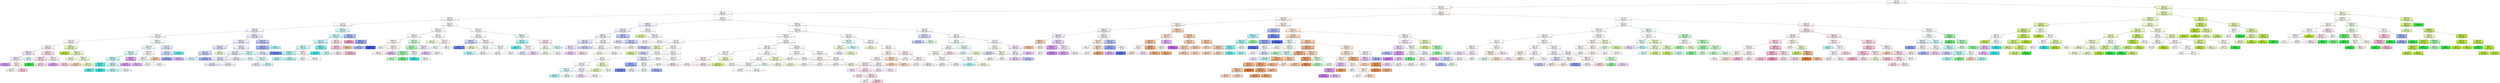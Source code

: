 digraph Tree {
node [shape=box, style="filled", color="black"] ;
0 [label="CCR <= 5.5\ngini = 0.846\nsamples = 60577\nvalue = [10993, 8992, 3182, 8410, 8958, 10135, 9907]\nclass = rku", fillcolor="#fffdfc"] ;
1 [label="graphSize <= 40.0\ngini = 0.845\nsamples = 55185\nvalue = [10171, 6956, 2726, 8104, 8590, 9451, 9187]\nclass = rku", fillcolor="#fffdfc"] ;
0 -> 1 [labeldistance=2.5, labelangle=45, headlabel="True"] ;
2 [label="nbproc <= 4.5\ngini = 0.843\nsamples = 46965\nvalue = [8135, 6402, 1686, 7228, 7716, 7931, 7867]\nclass = rku", fillcolor="#fffefe"] ;
1 -> 2 ;
3 [label="sdComp <= 0.2\ngini = 0.838\nsamples = 13221\nvalue = [2041, 1372, 528, 2610, 2708, 2087, 1875]\nclass = cluHPS", fillcolor="#fdfdff"] ;
2 -> 3 ;
4 [label="CCR <= 0.55\ngini = 0.829\nsamples = 9744\nvalue = [1328, 1010, 342, 2188, 2256, 1416, 1204]\nclass = cluHPS", fillcolor="#fdfdff"] ;
3 -> 4 ;
5 [label="sdComp <= 0.065\ngini = 0.829\nsamples = 8450\nvalue = [1164, 962, 296, 1700, 2080, 1324, 924]\nclass = cluHPS", fillcolor="#f4f5fe"] ;
4 -> 5 ;
6 [label="sdComp <= 0.02\ngini = 0.83\nsamples = 2230\nvalue = [464, 144, 114, 454, 268, 470, 316]\nclass = rkusd", fillcolor="#fffeff"] ;
5 -> 6 ;
7 [label="sdComm <= 0.065\ngini = 0.836\nsamples = 852\nvalue = [164, 144, 58, 54, 120, 126, 186]\nclass = rkuad", fillcolor="#fef9fb"] ;
6 -> 7 ;
8 [label="sdComm <= 0.02\ngini = 0.793\nsamples = 526\nvalue = [116, 0, 26, 42, 82, 108, 152]\nclass = rkuad", fillcolor="#fdeef4"] ;
7 -> 8 ;
9 [label="graphDepth <= 7.5\ngini = 0.809\nsamples = 178\nvalue = [34, 0, 16, 22, 28, 52, 26]\nclass = rkusd", fillcolor="#f5e6fc"] ;
8 -> 9 ;
10 [label="graphDepth <= 3.5\ngini = 0.766\nsamples = 114\nvalue = [30, 0, 10, 2, 20, 38, 14]\nclass = rkusd", fillcolor="#f8ecfd"] ;
9 -> 10 ;
11 [label="gini = 0.612\nsamples = 28\nvalue = [4, 0, 4, 0, 0, 16, 4]\nclass = rkusd", fillcolor="#d89cf2"] ;
10 -> 11 ;
12 [label="graphSize <= 22.5\ngini = 0.77\nsamples = 86\nvalue = [26, 0, 6, 2, 20, 22, 10]\nclass = rku", fillcolor="#fdf7f3"] ;
10 -> 12 ;
13 [label="gini = 0.752\nsamples = 76\nvalue = [24, 0, 4, 2, 20, 20, 6]\nclass = rku", fillcolor="#fdf6f1"] ;
12 -> 13 ;
14 [label="gini = 0.72\nsamples = 10\nvalue = [2, 0, 2, 0, 0, 2, 4]\nclass = rkuad", fillcolor="#f8cee1"] ;
12 -> 14 ;
15 [label="gini = 0.791\nsamples = 64\nvalue = [4, 0, 6, 20, 8, 14, 12]\nclass = rkd", fillcolor="#e7fcfc"] ;
9 -> 15 ;
16 [label="graphSize <= 22.5\ngini = 0.759\nsamples = 348\nvalue = [82, 0, 10, 20, 54, 56, 126]\nclass = rkuad", fillcolor="#fbdeeb"] ;
8 -> 16 ;
17 [label="graphDepth <= 3.5\ngini = 0.737\nsamples = 226\nvalue = [64, 0, 6, 20, 24, 24, 88]\nclass = rkuad", fillcolor="#fbe2ed"] ;
16 -> 17 ;
18 [label="gini = 0.0\nsamples = 4\nvalue = [0, 0, 4, 0, 0, 0, 0]\nclass = BIL", fillcolor="#39e54d"] ;
17 -> 18 ;
19 [label="gini = 0.728\nsamples = 222\nvalue = [64, 0, 2, 20, 24, 24, 88]\nclass = rkuad", fillcolor="#fbe1ed"] ;
17 -> 19 ;
20 [label="graphDepth <= 7.5\ngini = 0.751\nsamples = 122\nvalue = [18, 0, 4, 0, 30, 32, 38]\nclass = rkuad", fillcolor="#fdf2f7"] ;
16 -> 20 ;
21 [label="gini = 0.594\nsamples = 42\nvalue = [10, 0, 0, 0, 6, 24, 2]\nclass = rkusd", fillcolor="#dda8f4"] ;
20 -> 21 ;
22 [label="gini = 0.685\nsamples = 80\nvalue = [8, 0, 4, 0, 24, 8, 36]\nclass = rkuad", fillcolor="#f9d5e5"] ;
20 -> 22 ;
23 [label="graphDepth <= 3.5\ngini = 0.745\nsamples = 326\nvalue = [48, 144, 32, 12, 38, 18, 34]\nclass = random", fillcolor="#e6f6bb"] ;
7 -> 23 ;
24 [label="gini = 0.1\nsamples = 38\nvalue = [0, 36, 0, 0, 0, 2, 0]\nclass = random", fillcolor="#bbe644"] ;
23 -> 24 ;
25 [label="graphSize <= 22.5\ngini = 0.783\nsamples = 288\nvalue = [48, 108, 32, 12, 38, 16, 34]\nclass = random", fillcolor="#edf8ce"] ;
23 -> 25 ;
26 [label="gini = 0.707\nsamples = 90\nvalue = [0, 36, 16, 12, 26, 0, 0]\nclass = random", fillcolor="#f4fbe0"] ;
25 -> 26 ;
27 [label="graphDepth <= 7.5\ngini = 0.763\nsamples = 198\nvalue = [48, 72, 16, 0, 12, 16, 34]\nclass = random", fillcolor="#f3fbdf"] ;
25 -> 27 ;
28 [label="gini = 0.632\nsamples = 38\nvalue = [20, 0, 0, 0, 4, 4, 10]\nclass = rku", fillcolor="#f6d2b8"] ;
27 -> 28 ;
29 [label="gini = 0.726\nsamples = 160\nvalue = [28, 72, 16, 0, 8, 12, 24]\nclass = random", fillcolor="#e7f6bd"] ;
27 -> 29 ;
30 [label="graphDepth <= 7.5\ngini = 0.784\nsamples = 1378\nvalue = [300, 0, 56, 400, 148, 344, 130]\nclass = rkd", fillcolor="#f4fefd"] ;
6 -> 30 ;
31 [label="sdComm <= 0.065\ngini = 0.766\nsamples = 1148\nvalue = [268, 0, 30, 360, 72, 292, 126]\nclass = rkd", fillcolor="#effdfd"] ;
30 -> 31 ;
32 [label="graphSize <= 22.5\ngini = 0.746\nsamples = 930\nvalue = [184, 0, 12, 352, 72, 220, 90]\nclass = rkd", fillcolor="#dafafa"] ;
31 -> 32 ;
33 [label="graphDepth <= 3.5\ngini = 0.736\nsamples = 832\nvalue = [160, 0, 10, 344, 68, 164, 86]\nclass = rkd", fillcolor="#caf8f7"] ;
32 -> 33 ;
34 [label="sdComm <= 0.02\ngini = 0.292\nsamples = 24\nvalue = [0, 0, 2, 20, 0, 0, 2]\nclass = rkd", fillcolor="#5deae7"] ;
33 -> 34 ;
35 [label="gini = 0.34\nsamples = 20\nvalue = [0, 0, 2, 16, 0, 0, 2]\nclass = rkd", fillcolor="#65ebe8"] ;
34 -> 35 ;
36 [label="gini = 0.0\nsamples = 4\nvalue = [0, 0, 0, 4, 0, 0, 0]\nclass = rkd", fillcolor="#39e5e2"] ;
34 -> 36 ;
37 [label="sdComm <= 0.02\ngini = 0.741\nsamples = 808\nvalue = [160, 0, 8, 324, 68, 164, 84]\nclass = rkd", fillcolor="#cef9f8"] ;
33 -> 37 ;
38 [label="gini = 0.717\nsamples = 554\nvalue = [104, 0, 0, 246, 44, 100, 60]\nclass = rkd", fillcolor="#c1f7f6"] ;
37 -> 38 ;
39 [label="gini = 0.775\nsamples = 254\nvalue = [56, 0, 8, 78, 24, 64, 24]\nclass = rkd", fillcolor="#f0fdfd"] ;
37 -> 39 ;
40 [label="sdComm <= 0.02\ngini = 0.603\nsamples = 98\nvalue = [24, 0, 2, 8, 4, 56, 4]\nclass = rkusd", fillcolor="#dda9f4"] ;
32 -> 40 ;
41 [label="gini = 0.601\nsamples = 52\nvalue = [10, 0, 0, 8, 0, 30, 4]\nclass = rkusd", fillcolor="#daa1f3"] ;
40 -> 41 ;
42 [label="gini = 0.578\nsamples = 46\nvalue = [14, 0, 2, 0, 4, 26, 0]\nclass = rkusd", fillcolor="#e2b5f5"] ;
40 -> 42 ;
43 [label="graphSize <= 22.5\ngini = 0.707\nsamples = 218\nvalue = [84, 0, 18, 8, 0, 72, 36]\nclass = rku", fillcolor="#fdf5ef"] ;
31 -> 43 ;
44 [label="graphDepth <= 3.5\ngini = 0.711\nsamples = 190\nvalue = [68, 0, 18, 8, 0, 68, 28]\nclass = rku", fillcolor="#ffffff"] ;
43 -> 44 ;
45 [label="gini = 0.735\nsamples = 14\nvalue = [4, 0, 2, 0, 0, 4, 4]\nclass = rku", fillcolor="#ffffff"] ;
44 -> 45 ;
46 [label="gini = 0.707\nsamples = 176\nvalue = [64, 0, 16, 8, 0, 64, 24]\nclass = rku", fillcolor="#ffffff"] ;
44 -> 46 ;
47 [label="gini = 0.571\nsamples = 28\nvalue = [16, 0, 0, 0, 0, 4, 8]\nclass = rku", fillcolor="#f5cdb0"] ;
43 -> 47 ;
48 [label="sdComm <= 0.065\ngini = 0.777\nsamples = 230\nvalue = [32, 0, 26, 40, 76, 52, 4]\nclass = cluHPS", fillcolor="#e4e8fb"] ;
30 -> 48 ;
49 [label="sdComm <= 0.02\ngini = 0.698\nsamples = 180\nvalue = [32, 0, 16, 0, 76, 52, 4]\nclass = cluHPS", fillcolor="#dadffa"] ;
48 -> 49 ;
50 [label="gini = 0.56\nsamples = 124\nvalue = [20, 0, 4, 0, 76, 24, 0]\nclass = cluHPS", fillcolor="#98a7f1"] ;
49 -> 50 ;
51 [label="gini = 0.653\nsamples = 56\nvalue = [12, 0, 12, 0, 0, 28, 4]\nclass = rkusd", fillcolor="#e3b7f6"] ;
49 -> 51 ;
52 [label="gini = 0.32\nsamples = 50\nvalue = [0, 0, 10, 40, 0, 0, 0]\nclass = rkd", fillcolor="#6aece9"] ;
48 -> 52 ;
53 [label="graphDepth <= 7.5\ngini = 0.816\nsamples = 6220\nvalue = [700, 818, 182, 1246, 1812, 854, 608]\nclass = cluHPS", fillcolor="#e8ecfc"] ;
5 -> 53 ;
54 [label="graphDepth <= 3.5\ngini = 0.819\nsamples = 5692\nvalue = [668, 776, 130, 1148, 1572, 806, 592]\nclass = cluHPS", fillcolor="#edeffd"] ;
53 -> 54 ;
55 [label="sdComm <= 0.065\ngini = 0.754\nsamples = 950\nvalue = [58, 104, 20, 258, 360, 84, 66]\nclass = cluHPS", fillcolor="#e2e6fb"] ;
54 -> 55 ;
56 [label="sdComm <= 0.02\ngini = 0.716\nsamples = 818\nvalue = [58, 44, 16, 218, 360, 56, 66]\nclass = cluHPS", fillcolor="#d0d7f9"] ;
55 -> 56 ;
57 [label="gini = 0.717\nsamples = 326\nvalue = [26, 0, 12, 136, 96, 30, 26]\nclass = rkd", fillcolor="#ddfafa"] ;
56 -> 57 ;
58 [label="gini = 0.663\nsamples = 492\nvalue = [32, 44, 4, 82, 264, 26, 40]\nclass = cluHPS", fillcolor="#a7b4f3"] ;
56 -> 58 ;
59 [label="gini = 0.656\nsamples = 132\nvalue = [0, 60, 4, 40, 0, 28, 0]\nclass = random", fillcolor="#eff9d4"] ;
55 -> 59 ;
60 [label="graphSize <= 22.5\ngini = 0.827\nsamples = 4742\nvalue = [610, 672, 110, 890, 1212, 722, 526]\nclass = cluHPS", fillcolor="#eef1fd"] ;
54 -> 60 ;
61 [label="sdComm <= 0.065\ngini = 0.825\nsamples = 4558\nvalue = [570, 668, 88, 818, 1204, 694, 516]\nclass = cluHPS", fillcolor="#ebeefc"] ;
60 -> 61 ;
62 [label="sdComm <= 0.02\ngini = 0.826\nsamples = 3000\nvalue = [382, 480, 62, 502, 788, 426, 360]\nclass = cluHPS", fillcolor="#e8ecfc"] ;
61 -> 62 ;
63 [label="gini = 0.816\nsamples = 1244\nvalue = [148, 134, 30, 236, 362, 186, 148]\nclass = cluHPS", fillcolor="#e6eafc"] ;
62 -> 63 ;
64 [label="gini = 0.828\nsamples = 1756\nvalue = [234, 346, 32, 266, 426, 240, 212]\nclass = cluHPS", fillcolor="#f4f5fe"] ;
62 -> 64 ;
65 [label="gini = 0.819\nsamples = 1558\nvalue = [188, 188, 26, 316, 416, 268, 156]\nclass = cluHPS", fillcolor="#eff1fd"] ;
61 -> 65 ;
66 [label="sdComm <= 0.02\ngini = 0.757\nsamples = 184\nvalue = [40, 4, 22, 72, 8, 28, 10]\nclass = rkd", fillcolor="#d3f9f9"] ;
60 -> 66 ;
67 [label="gini = 0.643\nsamples = 38\nvalue = [0, 0, 14, 16, 8, 0, 0]\nclass = rkd", fillcolor="#eefdfd"] ;
66 -> 67 ;
68 [label="sdComm <= 0.065\ngini = 0.733\nsamples = 146\nvalue = [40, 4, 8, 56, 0, 28, 10]\nclass = rkd", fillcolor="#e1fbfb"] ;
66 -> 68 ;
69 [label="gini = 0.814\nsamples = 44\nvalue = [8, 4, 6, 8, 0, 12, 6]\nclass = rkusd", fillcolor="#f6e9fc"] ;
68 -> 69 ;
70 [label="gini = 0.654\nsamples = 102\nvalue = [32, 0, 2, 48, 0, 16, 4]\nclass = rkd", fillcolor="#d2f9f8"] ;
68 -> 70 ;
71 [label="sdComm <= 0.065\ngini = 0.73\nsamples = 528\nvalue = [32, 42, 52, 98, 240, 48, 16]\nclass = cluHPS", fillcolor="#bec7f6"] ;
53 -> 71 ;
72 [label="sdComm <= 0.02\ngini = 0.688\nsamples = 466\nvalue = [28, 40, 40, 66, 240, 40, 12]\nclass = cluHPS", fillcolor="#a9b5f4"] ;
71 -> 72 ;
73 [label="gini = 0.782\nsamples = 250\nvalue = [16, 40, 24, 58, 84, 28, 0]\nclass = cluHPS", fillcolor="#e4e8fb"] ;
72 -> 73 ;
74 [label="gini = 0.462\nsamples = 216\nvalue = [12, 0, 16, 8, 156, 12, 12]\nclass = cluHPS", fillcolor="#7489ed"] ;
72 -> 74 ;
75 [label="gini = 0.67\nsamples = 62\nvalue = [4, 2, 12, 32, 0, 8, 4]\nclass = rkd", fillcolor="#b0f5f3"] ;
71 -> 75 ;
76 [label="graphDepth <= 7.5\ngini = 0.769\nsamples = 1294\nvalue = [164, 48, 46, 488, 176, 92, 280]\nclass = rkd", fillcolor="#d6faf9"] ;
4 -> 76 ;
77 [label="graphSize <= 22.5\ngini = 0.746\nsamples = 1062\nvalue = [160, 48, 44, 430, 48, 80, 252]\nclass = rkd", fillcolor="#d3f9f9"] ;
76 -> 77 ;
78 [label="sdComm <= 0.65\ngini = 0.722\nsamples = 948\nvalue = [118, 48, 30, 430, 48, 74, 200]\nclass = rkd", fillcolor="#c2f7f6"] ;
77 -> 78 ;
79 [label="sdComm <= 0.2\ngini = 0.754\nsamples = 794\nvalue = [118, 48, 20, 318, 48, 66, 176]\nclass = rkd", fillcolor="#d2f9f8"] ;
78 -> 79 ;
80 [label="graphDepth <= 3.5\ngini = 0.715\nsamples = 498\nvalue = [62, 12, 16, 234, 32, 54, 88]\nclass = rkd", fillcolor="#b8f6f5"] ;
79 -> 80 ;
81 [label="gini = 0.625\nsamples = 32\nvalue = [8, 0, 0, 16, 0, 0, 8]\nclass = rkd", fillcolor="#bdf6f5"] ;
80 -> 81 ;
82 [label="gini = 0.718\nsamples = 466\nvalue = [54, 12, 16, 218, 32, 54, 80]\nclass = rkd", fillcolor="#b8f6f5"] ;
80 -> 82 ;
83 [label="graphDepth <= 3.5\ngini = 0.776\nsamples = 296\nvalue = [56, 36, 4, 84, 16, 12, 88]\nclass = rkuad", fillcolor="#fffbfd"] ;
79 -> 83 ;
84 [label="gini = 0.64\nsamples = 30\nvalue = [12, 0, 0, 0, 0, 12, 6]\nclass = rku", fillcolor="#ffffff"] ;
83 -> 84 ;
85 [label="gini = 0.756\nsamples = 266\nvalue = [44, 36, 4, 84, 16, 0, 82]\nclass = rkd", fillcolor="#fdffff"] ;
83 -> 85 ;
86 [label="graphDepth <= 3.5\ngini = 0.44\nsamples = 154\nvalue = [0, 0, 10, 112, 0, 8, 24]\nclass = rkd", fillcolor="#79edeb"] ;
78 -> 86 ;
87 [label="gini = 0.165\nsamples = 88\nvalue = [0, 0, 0, 80, 0, 8, 0]\nclass = rkd", fillcolor="#4de8e5"] ;
86 -> 87 ;
88 [label="gini = 0.61\nsamples = 66\nvalue = [0, 0, 10, 32, 0, 0, 24]\nclass = rkd", fillcolor="#d9faf9"] ;
86 -> 88 ;
89 [label="sdComm <= 0.65\ngini = 0.638\nsamples = 114\nvalue = [42, 0, 14, 0, 0, 6, 52]\nclass = rkuad", fillcolor="#fbe4ee"] ;
77 -> 89 ;
90 [label="sdComm <= 0.2\ngini = 0.616\nsamples = 102\nvalue = [34, 0, 10, 0, 0, 6, 52]\nclass = rkuad", fillcolor="#f8cbdf"] ;
89 -> 90 ;
91 [label="gini = 0.59\nsamples = 54\nvalue = [22, 0, 0, 0, 0, 6, 26]\nclass = rkuad", fillcolor="#fce6f0"] ;
90 -> 91 ;
92 [label="gini = 0.601\nsamples = 48\nvalue = [12, 0, 10, 0, 0, 0, 26]\nclass = rkuad", fillcolor="#f5b2d0"] ;
90 -> 92 ;
93 [label="gini = 0.444\nsamples = 12\nvalue = [8, 0, 4, 0, 0, 0, 0]\nclass = rku", fillcolor="#f2c09c"] ;
89 -> 93 ;
94 [label="sdComm <= 0.2\ngini = 0.615\nsamples = 232\nvalue = [4, 0, 2, 58, 128, 12, 28]\nclass = cluHPS", fillcolor="#afbbf5"] ;
76 -> 94 ;
95 [label="gini = 0.608\nsamples = 48\nvalue = [4, 0, 2, 6, 8, 0, 28]\nclass = rkuad", fillcolor="#f29cc2"] ;
94 -> 95 ;
96 [label="sdComm <= 0.65\ngini = 0.491\nsamples = 184\nvalue = [0, 0, 0, 52, 120, 12, 0]\nclass = cluHPS", fillcolor="#99a8f2"] ;
94 -> 96 ;
97 [label="gini = 0.529\nsamples = 160\nvalue = [0, 0, 0, 52, 96, 12, 0]\nclass = cluHPS", fillcolor="#aebaf4"] ;
96 -> 97 ;
98 [label="gini = 0.0\nsamples = 24\nvalue = [0, 0, 0, 0, 24, 0, 0]\nclass = cluHPS", fillcolor="#3956e5"] ;
96 -> 98 ;
99 [label="sdComp <= 0.65\ngini = 0.838\nsamples = 3477\nvalue = [713, 362, 186, 422, 452, 671, 671]\nclass = rku", fillcolor="#fffdfc"] ;
3 -> 99 ;
100 [label="graphDepth <= 7.5\ngini = 0.802\nsamples = 1266\nvalue = [346, 96, 104, 62, 80, 274, 304]\nclass = rku", fillcolor="#fef9f6"] ;
99 -> 100 ;
101 [label="sdComm <= 0.2\ngini = 0.769\nsamples = 862\nvalue = [254, 24, 92, 24, 28, 230, 210]\nclass = rku", fillcolor="#fefaf7"] ;
100 -> 101 ;
102 [label="graphDepth <= 3.5\ngini = 0.716\nsamples = 622\nvalue = [210, 0, 12, 20, 20, 188, 172]\nclass = rku", fillcolor="#fef9f5"] ;
101 -> 102 ;
103 [label="gini = 0.722\nsamples = 12\nvalue = [2, 0, 4, 0, 4, 2, 0]\nclass = BIL", fillcolor="#ffffff"] ;
102 -> 103 ;
104 [label="graphSize <= 22.5\ngini = 0.709\nsamples = 610\nvalue = [208, 0, 8, 20, 16, 186, 172]\nclass = rku", fillcolor="#fef8f5"] ;
102 -> 104 ;
105 [label="gini = 0.711\nsamples = 584\nvalue = [200, 0, 8, 20, 16, 172, 168]\nclass = rku", fillcolor="#fdf6f2"] ;
104 -> 105 ;
106 [label="gini = 0.592\nsamples = 26\nvalue = [8, 0, 0, 0, 0, 14, 4]\nclass = rkusd", fillcolor="#e5bdf6"] ;
104 -> 106 ;
107 [label="graphSize <= 22.5\ngini = 0.788\nsamples = 240\nvalue = [44, 24, 80, 4, 8, 42, 38]\nclass = BIL", fillcolor="#dbfade"] ;
101 -> 107 ;
108 [label="sdComm <= 0.65\ngini = 0.711\nsamples = 164\nvalue = [14, 24, 78, 4, 8, 8, 28]\nclass = BIL", fillcolor="#b6f5be"] ;
107 -> 108 ;
109 [label="graphDepth <= 3.5\ngini = 0.658\nsamples = 98\nvalue = [14, 0, 52, 0, 8, 8, 16]\nclass = BIL", fillcolor="#a8f4b1"] ;
108 -> 109 ;
110 [label="gini = 0.74\nsamples = 64\nvalue = [14, 0, 26, 0, 8, 8, 8]\nclass = BIL", fillcolor="#cff9d4"] ;
109 -> 110 ;
111 [label="gini = 0.36\nsamples = 34\nvalue = [0, 0, 26, 0, 0, 0, 8]\nclass = BIL", fillcolor="#76ed84"] ;
109 -> 111 ;
112 [label="graphDepth <= 3.5\ngini = 0.676\nsamples = 66\nvalue = [0, 24, 26, 4, 0, 0, 12]\nclass = BIL", fillcolor="#f6fef7"] ;
108 -> 112 ;
113 [label="gini = 0.0\nsamples = 4\nvalue = [0, 0, 0, 4, 0, 0, 0]\nclass = rkd", fillcolor="#39e5e2"] ;
112 -> 113 ;
114 [label="gini = 0.637\nsamples = 62\nvalue = [0, 24, 26, 0, 0, 0, 12]\nclass = BIL", fillcolor="#f5fef6"] ;
112 -> 114 ;
115 [label="sdComm <= 0.65\ngini = 0.626\nsamples = 76\nvalue = [30, 0, 2, 0, 0, 34, 10]\nclass = rkusd", fillcolor="#f8eefd"] ;
107 -> 115 ;
116 [label="gini = 0.622\nsamples = 28\nvalue = [8, 0, 0, 0, 0, 14, 6]\nclass = rkusd", fillcolor="#e8c4f7"] ;
115 -> 116 ;
117 [label="gini = 0.608\nsamples = 48\nvalue = [22, 0, 2, 0, 0, 20, 4]\nclass = rku", fillcolor="#fdf6f1"] ;
115 -> 117 ;
118 [label="sdComm <= 0.2\ngini = 0.824\nsamples = 404\nvalue = [92, 72, 12, 38, 52, 44, 94]\nclass = rkuad", fillcolor="#fffefe"] ;
100 -> 118 ;
119 [label="gini = 0.787\nsamples = 212\nvalue = [16, 72, 6, 24, 48, 32, 14]\nclass = random", fillcolor="#f4fbe2"] ;
118 -> 119 ;
120 [label="sdComm <= 0.65\ngini = 0.659\nsamples = 192\nvalue = [76, 0, 6, 14, 4, 12, 80]\nclass = rkuad", fillcolor="#fef8fb"] ;
118 -> 120 ;
121 [label="gini = 0.753\nsamples = 42\nvalue = [8, 0, 4, 14, 4, 0, 12]\nclass = rkd", fillcolor="#f2fdfd"] ;
120 -> 121 ;
122 [label="gini = 0.582\nsamples = 150\nvalue = [68, 0, 2, 0, 0, 12, 68]\nclass = rku", fillcolor="#ffffff"] ;
120 -> 122 ;
123 [label="graphSize <= 22.5\ngini = 0.842\nsamples = 2211\nvalue = [367, 266, 82, 360, 372, 397, 367]\nclass = rkusd", fillcolor="#fefcff"] ;
99 -> 123 ;
124 [label="sdComm <= 0.2\ngini = 0.834\nsamples = 1662\nvalue = [299, 192, 44, 204, 352, 324, 247]\nclass = cluHPS", fillcolor="#fbfbfe"] ;
123 -> 124 ;
125 [label="graphDepth <= 3.5\ngini = 0.754\nsamples = 332\nvalue = [36, 72, 18, 2, 132, 24, 48]\nclass = cluHPS", fillcolor="#d1d8f9"] ;
124 -> 125 ;
126 [label="gini = 0.394\nsamples = 172\nvalue = [4, 8, 2, 2, 132, 4, 20]\nclass = cluHPS", fillcolor="#6d82ec"] ;
125 -> 126 ;
127 [label="gini = 0.744\nsamples = 160\nvalue = [32, 64, 16, 0, 0, 20, 28]\nclass = random", fillcolor="#edf8ce"] ;
125 -> 127 ;
128 [label="graphDepth <= 3.5\ngini = 0.829\nsamples = 1330\nvalue = [263, 120, 26, 202, 220, 300, 199]\nclass = rkusd", fillcolor="#fcf8fe"] ;
124 -> 128 ;
129 [label="sdComm <= 0.65\ngini = 0.818\nsamples = 756\nvalue = [131, 64, 10, 186, 96, 170, 99]\nclass = rkd", fillcolor="#fafefe"] ;
128 -> 129 ;
130 [label="gini = 0.678\nsamples = 132\nvalue = [28, 4, 0, 64, 0, 24, 12]\nclass = rkd", fillcolor="#baf6f5"] ;
129 -> 130 ;
131 [label="gini = 0.827\nsamples = 624\nvalue = [103, 60, 10, 122, 96, 146, 87]\nclass = rkusd", fillcolor="#fbf6fe"] ;
129 -> 131 ;
132 [label="sdComm <= 0.65\ngini = 0.808\nsamples = 574\nvalue = [132, 56, 16, 16, 124, 130, 100]\nclass = rku", fillcolor="#fffefe"] ;
128 -> 132 ;
133 [label="gini = 0.792\nsamples = 494\nvalue = [104, 28, 16, 8, 124, 124, 90]\nclass = cluHPS", fillcolor="#ffffff"] ;
132 -> 133 ;
134 [label="gini = 0.724\nsamples = 80\nvalue = [28, 28, 0, 8, 0, 6, 10]\nclass = rku", fillcolor="#ffffff"] ;
132 -> 134 ;
135 [label="graphDepth <= 7.5\ngini = 0.814\nsamples = 549\nvalue = [68, 74, 38, 156, 20, 73, 120]\nclass = rkd", fillcolor="#eefdfd"] ;
123 -> 135 ;
136 [label="sdComm <= 0.2\ngini = 0.718\nsamples = 185\nvalue = [26, 4, 10, 88, 16, 23, 18]\nclass = rkd", fillcolor="#b2f5f4"] ;
135 -> 136 ;
137 [label="gini = 0.387\nsamples = 98\nvalue = [4, 4, 2, 76, 4, 0, 8]\nclass = rkd", fillcolor="#69ebe9"] ;
136 -> 137 ;
138 [label="sdComm <= 0.65\ngini = 0.806\nsamples = 87\nvalue = [22, 0, 8, 12, 12, 23, 10]\nclass = rkusd", fillcolor="#fefcff"] ;
136 -> 138 ;
139 [label="gini = 0.817\nsamples = 46\nvalue = [8, 0, 8, 8, 12, 4, 6]\nclass = cluHPS", fillcolor="#eaedfc"] ;
138 -> 139 ;
140 [label="gini = 0.65\nsamples = 41\nvalue = [14, 0, 0, 4, 0, 19, 4]\nclass = rkusd", fillcolor="#f1dafa"] ;
138 -> 140 ;
141 [label="sdComm <= 0.65\ngini = 0.811\nsamples = 364\nvalue = [42, 70, 28, 68, 4, 50, 102]\nclass = rkuad", fillcolor="#fce9f2"] ;
135 -> 141 ;
142 [label="sdComm <= 0.2\ngini = 0.79\nsamples = 242\nvalue = [38, 68, 24, 6, 0, 50, 56]\nclass = random", fillcolor="#fafdf2"] ;
141 -> 142 ;
143 [label="gini = 0.779\nsamples = 98\nvalue = [16, 32, 6, 6, 0, 14, 24]\nclass = random", fillcolor="#f7fcea"] ;
142 -> 143 ;
144 [label="gini = 0.787\nsamples = 144\nvalue = [22, 36, 18, 0, 0, 36, 32]\nclass = random", fillcolor="#ffffff"] ;
142 -> 144 ;
145 [label="gini = 0.596\nsamples = 122\nvalue = [4, 2, 4, 62, 4, 0, 46]\nclass = rkd", fillcolor="#d5faf9"] ;
141 -> 145 ;
146 [label="sdComm <= 0.02\ngini = 0.842\nsamples = 33744\nvalue = [6094, 5030, 1158, 4618, 5008, 5844, 5992]\nclass = rku", fillcolor="#fffffe"] ;
2 -> 146 ;
147 [label="graphDepth <= 7.5\ngini = 0.835\nsamples = 6876\nvalue = [1108, 802, 256, 792, 1562, 1142, 1214]\nclass = cluHPS", fillcolor="#f3f5fd"] ;
146 -> 147 ;
148 [label="graphSize <= 22.5\ngini = 0.829\nsamples = 5268\nvalue = [862, 484, 178, 654, 1310, 836, 944]\nclass = cluHPS", fillcolor="#eef1fd"] ;
147 -> 148 ;
149 [label="graphDepth <= 3.5\ngini = 0.835\nsamples = 4502\nvalue = [750, 484, 152, 560, 992, 740, 824]\nclass = cluHPS", fillcolor="#f6f7fe"] ;
148 -> 149 ;
150 [label="sdComp <= 0.065\ngini = 0.814\nsamples = 1662\nvalue = [246, 160, 40, 180, 500, 284, 252]\nclass = cluHPS", fillcolor="#e0e5fb"] ;
149 -> 150 ;
151 [label="sdComp <= 0.02\ngini = 0.745\nsamples = 226\nvalue = [50, 8, 0, 20, 8, 80, 60]\nclass = rkusd", fillcolor="#f6e7fc"] ;
150 -> 151 ;
152 [label="gini = 0.683\nsamples = 162\nvalue = [42, 0, 0, 4, 8, 72, 36]\nclass = rkusd", fillcolor="#eccef8"] ;
151 -> 152 ;
153 [label="gini = 0.75\nsamples = 64\nvalue = [8, 8, 0, 16, 0, 8, 24]\nclass = rkuad", fillcolor="#fbdeeb"] ;
151 -> 153 ;
154 [label="gini = 0.802\nsamples = 1436\nvalue = [196, 152, 40, 160, 492, 204, 192]\nclass = cluHPS", fillcolor="#d1d7f9"] ;
150 -> 154 ;
155 [label="sdComp <= 0.065\ngini = 0.84\nsamples = 2840\nvalue = [504, 324, 112, 380, 492, 456, 572]\nclass = rkuad", fillcolor="#fef9fb"] ;
149 -> 155 ;
156 [label="sdComp <= 0.02\ngini = 0.84\nsamples = 1412\nvalue = [188, 216, 56, 252, 292, 172, 236]\nclass = cluHPS", fillcolor="#f8f9fe"] ;
155 -> 156 ;
157 [label="gini = 0.823\nsamples = 292\nvalue = [56, 72, 16, 12, 40, 40, 56]\nclass = random", fillcolor="#fafdf2"] ;
156 -> 157 ;
158 [label="gini = 0.832\nsamples = 1120\nvalue = [132, 144, 40, 240, 252, 132, 180]\nclass = cluHPS", fillcolor="#fcfdff"] ;
156 -> 158 ;
159 [label="gini = 0.821\nsamples = 1428\nvalue = [316, 108, 56, 128, 200, 284, 336]\nclass = rkuad", fillcolor="#fffbfd"] ;
155 -> 159 ;
160 [label="sdComp <= 0.02\ngini = 0.75\nsamples = 766\nvalue = [112, 0, 26, 94, 318, 96, 120]\nclass = cluHPS", fillcolor="#c2cbf7"] ;
148 -> 160 ;
161 [label="gini = 0.593\nsamples = 148\nvalue = [8, 0, 8, 0, 72, 0, 60]\nclass = cluHPS", fillcolor="#e4e8fb"] ;
160 -> 161 ;
162 [label="sdComp <= 0.065\ngini = 0.756\nsamples = 618\nvalue = [104, 0, 18, 94, 246, 96, 60]\nclass = cluHPS", fillcolor="#c8d0f8"] ;
160 -> 162 ;
163 [label="gini = 0.695\nsamples = 80\nvalue = [32, 0, 0, 8, 4, 28, 8]\nclass = rku", fillcolor="#fdf5f0"] ;
162 -> 163 ;
164 [label="gini = 0.728\nsamples = 538\nvalue = [72, 0, 18, 86, 242, 68, 52]\nclass = cluHPS", fillcolor="#bbc5f6"] ;
162 -> 164 ;
165 [label="sdComp <= 0.02\ngini = 0.839\nsamples = 1608\nvalue = [246, 318, 78, 138, 252, 306, 270]\nclass = random", fillcolor="#fefffd"] ;
147 -> 165 ;
166 [label="gini = 0.609\nsamples = 128\nvalue = [0, 72, 24, 8, 24, 0, 0]\nclass = random", fillcolor="#def3a4"] ;
165 -> 166 ;
167 [label="sdComp <= 0.065\ngini = 0.836\nsamples = 1480\nvalue = [246, 246, 54, 130, 228, 306, 270]\nclass = rkusd", fillcolor="#fdf9fe"] ;
165 -> 167 ;
168 [label="gini = 0.791\nsamples = 350\nvalue = [84, 72, 12, 26, 0, 64, 92]\nclass = rkuad", fillcolor="#fef9fb"] ;
167 -> 168 ;
169 [label="gini = 0.834\nsamples = 1130\nvalue = [162, 174, 42, 104, 228, 242, 178]\nclass = rkusd", fillcolor="#fefcff"] ;
167 -> 169 ;
170 [label="graphDepth <= 7.5\ngini = 0.841\nsamples = 26868\nvalue = [4986, 4228, 902, 3826, 3446, 4702, 4778]\nclass = rku", fillcolor="#fffefd"] ;
146 -> 170 ;
171 [label="graphSize <= 22.5\ngini = 0.838\nsamples = 22818\nvalue = [4478, 3534, 690, 3182, 2660, 4066, 4208]\nclass = rku", fillcolor="#fffdfc"] ;
170 -> 171 ;
172 [label="graphDepth <= 3.5\ngini = 0.84\nsamples = 20236\nvalue = [3808, 3268, 590, 2940, 2572, 3532, 3526]\nclass = rku", fillcolor="#fffdfc"] ;
171 -> 172 ;
173 [label="sdComp <= 0.02\ngini = 0.838\nsamples = 4652\nvalue = [866, 530, 182, 856, 546, 874, 798]\nclass = rkusd", fillcolor="#ffffff"] ;
172 -> 173 ;
174 [label="sdComm <= 0.065\ngini = 0.745\nsamples = 142\nvalue = [4, 60, 12, 10, 30, 18, 8]\nclass = random", fillcolor="#ecf8ca"] ;
173 -> 174 ;
175 [label="gini = 0.632\nsamples = 104\nvalue = [4, 60, 8, 10, 12, 6, 4]\nclass = random", fillcolor="#d9f198"] ;
174 -> 175 ;
176 [label="gini = 0.654\nsamples = 38\nvalue = [0, 0, 4, 0, 18, 12, 4]\nclass = cluHPS", fillcolor="#d1d8f9"] ;
174 -> 176 ;
177 [label="sdComp <= 0.65\ngini = 0.836\nsamples = 4510\nvalue = [862, 470, 170, 846, 516, 856, 790]\nclass = rku", fillcolor="#ffffff"] ;
173 -> 177 ;
178 [label="sdComm <= 0.2\ngini = 0.838\nsamples = 2732\nvalue = [490, 274, 106, 560, 422, 466, 414]\nclass = rkd", fillcolor="#f9fefe"] ;
177 -> 178 ;
179 [label="CCR <= 0.55\ngini = 0.836\nsamples = 2122\nvalue = [404, 214, 98, 426, 222, 418, 340]\nclass = rkd", fillcolor="#feffff"] ;
178 -> 179 ;
180 [label="sdComm <= 0.065\ngini = 0.83\nsamples = 1968\nvalue = [380, 154, 74, 408, 222, 390, 340]\nclass = rkd", fillcolor="#fdffff"] ;
179 -> 180 ;
181 [label="sdComp <= 0.065\ngini = 0.798\nsamples = 510\nvalue = [100, 0, 34, 156, 48, 84, 88]\nclass = rkd", fillcolor="#e4fbfb"] ;
180 -> 181 ;
182 [label="gini = 0.68\nsamples = 80\nvalue = [16, 0, 8, 40, 0, 8, 8]\nclass = rkd", fillcolor="#b5f5f4"] ;
181 -> 182 ;
183 [label="gini = 0.807\nsamples = 430\nvalue = [84, 0, 26, 116, 48, 76, 80]\nclass = rkd", fillcolor="#edfdfc"] ;
181 -> 183 ;
184 [label="sdComp <= 0.065\ngini = 0.833\nsamples = 1458\nvalue = [280, 154, 40, 252, 174, 306, 252]\nclass = rkusd", fillcolor="#fdfbfe"] ;
180 -> 184 ;
185 [label="gini = 0.643\nsamples = 70\nvalue = [26, 0, 4, 4, 4, 32, 0]\nclass = rkusd", fillcolor="#f4e4fb"] ;
184 -> 185 ;
186 [label="gini = 0.835\nsamples = 1388\nvalue = [254, 154, 36, 248, 170, 274, 252]\nclass = rkusd", fillcolor="#fefcff"] ;
184 -> 186 ;
187 [label="sdComp <= 0.2\ngini = 0.753\nsamples = 154\nvalue = [24, 60, 24, 18, 0, 28, 0]\nclass = random", fillcolor="#edf8cd"] ;
179 -> 187 ;
188 [label="gini = 0.715\nsamples = 106\nvalue = [12, 48, 20, 10, 0, 16, 0]\nclass = random", fillcolor="#e8f7bf"] ;
187 -> 188 ;
189 [label="gini = 0.778\nsamples = 48\nvalue = [12, 12, 4, 8, 0, 12, 0]\nclass = rku", fillcolor="#ffffff"] ;
187 -> 189 ;
190 [label="sdComm <= 0.65\ngini = 0.794\nsamples = 610\nvalue = [86, 60, 8, 134, 200, 48, 74]\nclass = cluHPS", fillcolor="#e4e8fb"] ;
178 -> 190 ;
191 [label="sdComp <= 0.2\ngini = 0.622\nsamples = 184\nvalue = [22, 0, 4, 30, 104, 24, 0]\nclass = cluHPS", fillcolor="#a0aef3"] ;
190 -> 191 ;
192 [label="gini = 0.335\nsamples = 122\nvalue = [0, 0, 0, 26, 96, 0, 0]\nclass = cluHPS", fillcolor="#6f84ec"] ;
191 -> 192 ;
193 [label="gini = 0.699\nsamples = 62\nvalue = [22, 0, 4, 4, 8, 24, 0]\nclass = rkusd", fillcolor="#fbf5fe"] ;
191 -> 193 ;
194 [label="sdComp <= 0.2\ngini = 0.814\nsamples = 426\nvalue = [64, 60, 4, 104, 96, 24, 74]\nclass = rkd", fillcolor="#fafefe"] ;
190 -> 194 ;
195 [label="gini = 0.816\nsamples = 344\nvalue = [64, 48, 2, 84, 48, 24, 74]\nclass = rkd", fillcolor="#f8fefe"] ;
194 -> 195 ;
196 [label="gini = 0.576\nsamples = 82\nvalue = [0, 12, 2, 20, 48, 0, 0]\nclass = cluHPS", fillcolor="#a6b3f3"] ;
194 -> 196 ;
197 [label="sdComm <= 0.2\ngini = 0.821\nsamples = 1778\nvalue = [372, 196, 64, 286, 94, 390, 376]\nclass = rkusd", fillcolor="#fefdff"] ;
177 -> 197 ;
198 [label="gini = 0.803\nsamples = 662\nvalue = [162, 96, 10, 32, 58, 152, 152]\nclass = rku", fillcolor="#fefdfb"] ;
197 -> 198 ;
199 [label="sdComm <= 0.65\ngini = 0.816\nsamples = 1116\nvalue = [210, 100, 54, 254, 36, 238, 224]\nclass = rkd", fillcolor="#fbfffe"] ;
197 -> 199 ;
200 [label="gini = 0.817\nsamples = 1022\nvalue = [194, 100, 46, 232, 36, 222, 192]\nclass = rkd", fillcolor="#fdffff"] ;
199 -> 200 ;
201 [label="gini = 0.764\nsamples = 94\nvalue = [16, 0, 8, 22, 0, 16, 32]\nclass = rkuad", fillcolor="#fbe4ee"] ;
199 -> 201 ;
202 [label="sdComm <= 0.2\ngini = 0.838\nsamples = 15584\nvalue = [2942, 2738, 408, 2084, 2026, 2658, 2728]\nclass = rku", fillcolor="#fffdfc"] ;
172 -> 202 ;
203 [label="sdComp <= 0.065\ngini = 0.841\nsamples = 10484\nvalue = [1734, 1988, 314, 1566, 1450, 1696, 1736]\nclass = random", fillcolor="#fdfef9"] ;
202 -> 203 ;
204 [label="sdComm <= 0.065\ngini = 0.833\nsamples = 3248\nvalue = [608, 672, 124, 416, 272, 496, 660]\nclass = random", fillcolor="#fffffe"] ;
203 -> 204 ;
205 [label="sdComp <= 0.02\ngini = 0.829\nsamples = 2404\nvalue = [472, 384, 56, 344, 224, 364, 560]\nclass = rkuad", fillcolor="#fef6f9"] ;
204 -> 205 ;
206 [label="gini = 0.831\nsamples = 1548\nvalue = [308, 240, 28, 240, 152, 260, 320]\nclass = rkuad", fillcolor="#fffdfe"] ;
205 -> 206 ;
207 [label="gini = 0.819\nsamples = 856\nvalue = [164, 144, 28, 104, 72, 104, 240]\nclass = rkuad", fillcolor="#fce9f2"] ;
205 -> 207 ;
208 [label="sdComp <= 0.02\ngini = 0.802\nsamples = 844\nvalue = [136, 288, 68, 72, 48, 132, 100]\nclass = random", fillcolor="#f0f9d4"] ;
204 -> 208 ;
209 [label="gini = 0.527\nsamples = 216\nvalue = [16, 144, 24, 0, 16, 0, 16]\nclass = random", fillcolor="#d2ef83"] ;
208 -> 209 ;
210 [label="gini = 0.828\nsamples = 628\nvalue = [120, 144, 44, 72, 32, 132, 84]\nclass = random", fillcolor="#fdfefa"] ;
208 -> 210 ;
211 [label="sdComp <= 0.2\ngini = 0.841\nsamples = 7236\nvalue = [1126, 1316, 190, 1150, 1178, 1200, 1076]\nclass = random", fillcolor="#fefffb"] ;
203 -> 211 ;
212 [label="CCR <= 0.55\ngini = 0.841\nsamples = 6888\nvalue = [1062, 1180, 178, 1102, 1178, 1156, 1032]\nclass = random", fillcolor="#ffffff"] ;
211 -> 212 ;
213 [label="sdComm <= 0.065\ngini = 0.84\nsamples = 6496\nvalue = [1018, 1108, 162, 990, 1102, 1136, 980]\nclass = rkusd", fillcolor="#fffeff"] ;
212 -> 213 ;
214 [label="gini = 0.838\nsamples = 2726\nvalue = [428, 416, 58, 502, 420, 504, 398]\nclass = rkusd", fillcolor="#ffffff"] ;
213 -> 214 ;
215 [label="gini = 0.84\nsamples = 3770\nvalue = [590, 692, 104, 488, 682, 632, 582]\nclass = random", fillcolor="#fffffe"] ;
213 -> 215 ;
216 [label="gini = 0.813\nsamples = 392\nvalue = [44, 72, 16, 112, 76, 20, 52]\nclass = rkd", fillcolor="#e8fcfc"] ;
212 -> 216 ;
217 [label="sdComp <= 0.65\ngini = 0.761\nsamples = 348\nvalue = [64, 136, 12, 48, 0, 44, 44]\nclass = random", fillcolor="#edf8cd"] ;
211 -> 217 ;
218 [label="gini = 0.729\nsamples = 164\nvalue = [20, 64, 4, 48, 0, 20, 8]\nclass = random", fillcolor="#f5fbe4"] ;
217 -> 218 ;
219 [label="gini = 0.733\nsamples = 184\nvalue = [44, 72, 8, 0, 0, 24, 36]\nclass = random", fillcolor="#f1fad7"] ;
217 -> 219 ;
220 [label="sdComp <= 0.2\ngini = 0.825\nsamples = 5100\nvalue = [1208, 750, 94, 518, 576, 962, 992]\nclass = rku", fillcolor="#fef8f5"] ;
202 -> 220 ;
221 [label="sdComm <= 0.65\ngini = 0.804\nsamples = 1600\nvalue = [412, 192, 16, 176, 92, 384, 328]\nclass = rku", fillcolor="#fefcfa"] ;
220 -> 221 ;
222 [label="gini = 0.783\nsamples = 1036\nvalue = [292, 120, 0, 80, 44, 252, 248]\nclass = rku", fillcolor="#fef9f5"] ;
221 -> 222 ;
223 [label="gini = 0.827\nsamples = 564\nvalue = [120, 72, 16, 96, 48, 132, 80]\nclass = rkusd", fillcolor="#fdfafe"] ;
221 -> 223 ;
224 [label="sdComm <= 0.65\ngini = 0.83\nsamples = 3500\nvalue = [796, 558, 78, 342, 484, 578, 664]\nclass = rku", fillcolor="#fef9f6"] ;
220 -> 224 ;
225 [label="sdComp <= 0.65\ngini = 0.827\nsamples = 1464\nvalue = [358, 194, 34, 154, 180, 264, 280]\nclass = rku", fillcolor="#fdf7f2"] ;
224 -> 225 ;
226 [label="gini = 0.81\nsamples = 730\nvalue = [192, 152, 10, 40, 76, 132, 128]\nclass = rku", fillcolor="#fdf6f1"] ;
225 -> 226 ;
227 [label="gini = 0.825\nsamples = 734\nvalue = [166, 42, 24, 114, 104, 132, 152]\nclass = rku", fillcolor="#fefcfa"] ;
225 -> 227 ;
228 [label="sdComp <= 0.65\ngini = 0.831\nsamples = 2036\nvalue = [438, 364, 44, 188, 304, 314, 384]\nclass = rku", fillcolor="#fefbf9"] ;
224 -> 228 ;
229 [label="gini = 0.828\nsamples = 1736\nvalue = [380, 264, 20, 176, 288, 260, 348]\nclass = rku", fillcolor="#fefcfa"] ;
228 -> 229 ;
230 [label="gini = 0.794\nsamples = 300\nvalue = [58, 100, 24, 12, 16, 54, 36]\nclass = random", fillcolor="#f3fadd"] ;
228 -> 230 ;
231 [label="sdComm <= 0.065\ngini = 0.798\nsamples = 2582\nvalue = [670, 266, 100, 242, 88, 534, 682]\nclass = rkuad", fillcolor="#fffefe"] ;
171 -> 231 ;
232 [label="sdComp <= 0.065\ngini = 0.817\nsamples = 492\nvalue = [80, 72, 36, 138, 12, 90, 64]\nclass = rkd", fillcolor="#e7fcfc"] ;
231 -> 232 ;
233 [label="sdComp <= 0.02\ngini = 0.79\nsamples = 236\nvalue = [40, 72, 4, 44, 0, 44, 32]\nclass = random", fillcolor="#f4fbe2"] ;
232 -> 233 ;
234 [label="gini = 0.665\nsamples = 76\nvalue = [28, 0, 0, 8, 0, 32, 8]\nclass = rkusd", fillcolor="#f8eefd"] ;
233 -> 234 ;
235 [label="gini = 0.712\nsamples = 160\nvalue = [12, 72, 4, 36, 0, 12, 24]\nclass = random", fillcolor="#eaf7c6"] ;
233 -> 235 ;
236 [label="gini = 0.775\nsamples = 256\nvalue = [40, 0, 32, 94, 12, 46, 32]\nclass = rkd", fillcolor="#d2f9f8"] ;
232 -> 236 ;
237 [label="sdComp <= 0.02\ngini = 0.774\nsamples = 2090\nvalue = [590, 194, 64, 104, 76, 444, 618]\nclass = rkuad", fillcolor="#fffbfd"] ;
231 -> 237 ;
238 [label="gini = 0.74\nsamples = 184\nvalue = [20, 72, 0, 16, 32, 0, 44]\nclass = random", fillcolor="#f1fad7"] ;
237 -> 238 ;
239 [label="sdComp <= 0.65\ngini = 0.758\nsamples = 1906\nvalue = [570, 122, 64, 88, 44, 444, 574]\nclass = rkuad", fillcolor="#fffeff"] ;
237 -> 239 ;
240 [label="sdComm <= 0.65\ngini = 0.723\nsamples = 1194\nvalue = [410, 22, 38, 30, 28, 304, 362]\nclass = rku", fillcolor="#fef8f4"] ;
239 -> 240 ;
241 [label="sdComp <= 0.2\ngini = 0.734\nsamples = 812\nvalue = [222, 10, 38, 18, 28, 240, 256]\nclass = rkuad", fillcolor="#fef9fc"] ;
240 -> 241 ;
242 [label="sdComp <= 0.065\ngini = 0.714\nsamples = 658\nvalue = [178, 2, 32, 6, 16, 188, 236]\nclass = rkuad", fillcolor="#fcebf3"] ;
241 -> 242 ;
243 [label="gini = 0.738\nsamples = 82\nvalue = [24, 0, 8, 0, 4, 28, 18]\nclass = rkusd", fillcolor="#faf1fd"] ;
242 -> 243 ;
244 [label="CCR <= 0.55\ngini = 0.706\nsamples = 576\nvalue = [154, 2, 24, 6, 12, 160, 218]\nclass = rkuad", fillcolor="#fbe3ee"] ;
242 -> 244 ;
245 [label="gini = 0.716\nsamples = 368\nvalue = [106, 2, 24, 0, 8, 96, 132]\nclass = rkuad", fillcolor="#fcebf3"] ;
244 -> 245 ;
246 [label="sdComm <= 0.2\ngini = 0.68\nsamples = 208\nvalue = [48, 0, 0, 6, 4, 64, 86]\nclass = rkuad", fillcolor="#fbe1ed"] ;
244 -> 246 ;
247 [label="gini = 0.659\nsamples = 76\nvalue = [20, 0, 0, 0, 0, 28, 28]\nclass = rkusd", fillcolor="#ffffff"] ;
246 -> 247 ;
248 [label="gini = 0.685\nsamples = 132\nvalue = [28, 0, 0, 6, 4, 36, 58]\nclass = rkuad", fillcolor="#f9d2e3"] ;
246 -> 248 ;
249 [label="sdComm <= 0.2\ngini = 0.771\nsamples = 154\nvalue = [44, 8, 6, 12, 12, 52, 20]\nclass = rkusd", fillcolor="#f9f1fd"] ;
241 -> 249 ;
250 [label="gini = 0.803\nsamples = 62\nvalue = [12, 8, 2, 12, 0, 16, 12]\nclass = rkusd", fillcolor="#f9effd"] ;
249 -> 250 ;
251 [label="gini = 0.699\nsamples = 92\nvalue = [32, 0, 4, 0, 12, 36, 8]\nclass = rkusd", fillcolor="#faf2fd"] ;
249 -> 251 ;
252 [label="sdComp <= 0.2\ngini = 0.651\nsamples = 382\nvalue = [188, 12, 0, 12, 0, 64, 106]\nclass = rku", fillcolor="#f7dac4"] ;
240 -> 252 ;
253 [label="gini = 0.637\nsamples = 204\nvalue = [104, 12, 0, 0, 0, 32, 56]\nclass = rku", fillcolor="#f7d6bf"] ;
252 -> 253 ;
254 [label="gini = 0.662\nsamples = 178\nvalue = [84, 0, 0, 12, 0, 32, 50]\nclass = rku", fillcolor="#f8deca"] ;
252 -> 254 ;
255 [label="sdComm <= 0.2\ngini = 0.794\nsamples = 712\nvalue = [160, 100, 26, 58, 16, 140, 212]\nclass = rkuad", fillcolor="#fdecf4"] ;
239 -> 255 ;
256 [label="gini = 0.786\nsamples = 356\nvalue = [64, 100, 14, 16, 10, 54, 98]\nclass = random", fillcolor="#fefffd"] ;
255 -> 256 ;
257 [label="sdComm <= 0.65\ngini = 0.751\nsamples = 356\nvalue = [96, 0, 12, 42, 6, 86, 114]\nclass = rkuad", fillcolor="#fdf1f7"] ;
255 -> 257 ;
258 [label="gini = 0.733\nsamples = 256\nvalue = [80, 0, 4, 22, 6, 62, 82]\nclass = rkuad", fillcolor="#fffdfe"] ;
257 -> 258 ;
259 [label="gini = 0.768\nsamples = 100\nvalue = [16, 0, 8, 20, 0, 24, 32]\nclass = rkuad", fillcolor="#fceaf2"] ;
257 -> 259 ;
260 [label="sdComp <= 0.02\ngini = 0.845\nsamples = 4050\nvalue = [508, 694, 212, 644, 786, 636, 570]\nclass = cluHPS", fillcolor="#fafafe"] ;
170 -> 260 ;
261 [label="sdComm <= 0.065\ngini = 0.764\nsamples = 472\nvalue = [82, 0, 32, 20, 176, 68, 94]\nclass = cluHPS", fillcolor="#d4daf9"] ;
260 -> 261 ;
262 [label="gini = 0.719\nsamples = 402\nvalue = [66, 0, 8, 16, 176, 52, 84]\nclass = cluHPS", fillcolor="#c6cef7"] ;
261 -> 262 ;
263 [label="gini = 0.754\nsamples = 70\nvalue = [16, 0, 24, 4, 0, 16, 10]\nclass = BIL", fillcolor="#e2fbe5"] ;
261 -> 263 ;
264 [label="sdComm <= 0.2\ngini = 0.843\nsamples = 3578\nvalue = [426, 694, 180, 624, 610, 568, 476]\nclass = random", fillcolor="#fdfefa"] ;
260 -> 264 ;
265 [label="sdComp <= 0.2\ngini = 0.84\nsamples = 2552\nvalue = [322, 440, 120, 562, 350, 340, 418]\nclass = rkd", fillcolor="#f4fdfd"] ;
264 -> 265 ;
266 [label="CCR <= 0.55\ngini = 0.841\nsamples = 1748\nvalue = [236, 364, 96, 326, 186, 248, 292]\nclass = random", fillcolor="#fdfefa"] ;
265 -> 266 ;
267 [label="sdComm <= 0.065\ngini = 0.84\nsamples = 1636\nvalue = [220, 364, 92, 318, 186, 212, 244]\nclass = random", fillcolor="#fcfef8"] ;
266 -> 267 ;
268 [label="sdComp <= 0.065\ngini = 0.848\nsamples = 770\nvalue = [128, 140, 56, 80, 112, 124, 130]\nclass = random", fillcolor="#fefffc"] ;
267 -> 268 ;
269 [label="gini = 0.835\nsamples = 532\nvalue = [84, 100, 16, 52, 112, 92, 76]\nclass = cluHPS", fillcolor="#fafafe"] ;
268 -> 269 ;
270 [label="gini = 0.826\nsamples = 238\nvalue = [44, 40, 40, 28, 0, 32, 54]\nclass = rkuad", fillcolor="#fef5f9"] ;
268 -> 270 ;
271 [label="sdComp <= 0.065\ngini = 0.81\nsamples = 866\nvalue = [92, 224, 36, 238, 74, 88, 114]\nclass = rkd", fillcolor="#fbfefe"] ;
267 -> 271 ;
272 [label="gini = 0.701\nsamples = 334\nvalue = [16, 72, 14, 160, 32, 8, 32]\nclass = rkd", fillcolor="#bcf6f5"] ;
271 -> 272 ;
273 [label="gini = 0.822\nsamples = 532\nvalue = [76, 152, 22, 78, 42, 80, 82]\nclass = random", fillcolor="#f4fbe0"] ;
271 -> 273 ;
274 [label="gini = 0.686\nsamples = 112\nvalue = [16, 0, 4, 8, 0, 36, 48]\nclass = rkuad", fillcolor="#fbe0ec"] ;
266 -> 274 ;
275 [label="sdComp <= 0.65\ngini = 0.813\nsamples = 804\nvalue = [86, 76, 24, 236, 164, 92, 126]\nclass = rkd", fillcolor="#e9fcfc"] ;
265 -> 275 ;
276 [label="gini = 0.799\nsamples = 736\nvalue = [86, 48, 12, 228, 160, 76, 126]\nclass = rkd", fillcolor="#e8fcfc"] ;
275 -> 276 ;
277 [label="gini = 0.727\nsamples = 68\nvalue = [0, 28, 12, 8, 4, 16, 0]\nclass = random", fillcolor="#eef9d1"] ;
275 -> 277 ;
278 [label="sdComm <= 0.65\ngini = 0.805\nsamples = 1026\nvalue = [104, 254, 60, 62, 260, 228, 58]\nclass = cluHPS", fillcolor="#fdfeff"] ;
264 -> 278 ;
279 [label="sdComp <= 0.2\ngini = 0.753\nsamples = 518\nvalue = [44, 182, 28, 16, 152, 84, 12]\nclass = random", fillcolor="#f9fdef"] ;
278 -> 279 ;
280 [label="gini = 0.652\nsamples = 256\nvalue = [16, 88, 0, 16, 120, 8, 8]\nclass = cluHPS", fillcolor="#d9dffa"] ;
279 -> 280 ;
281 [label="sdComp <= 0.65\ngini = 0.749\nsamples = 262\nvalue = [28, 94, 28, 0, 32, 76, 4]\nclass = random", fillcolor="#f8fcec"] ;
279 -> 281 ;
282 [label="gini = 0.671\nsamples = 204\nvalue = [28, 84, 4, 0, 8, 76, 4]\nclass = random", fillcolor="#fafdf3"] ;
281 -> 282 ;
283 [label="gini = 0.628\nsamples = 58\nvalue = [0, 10, 24, 0, 24, 0, 0]\nclass = BIL", fillcolor="#ffffff"] ;
281 -> 283 ;
284 [label="sdComp <= 0.65\ngini = 0.82\nsamples = 508\nvalue = [60, 72, 32, 46, 108, 144, 46]\nclass = rkusd", fillcolor="#f8edfd"] ;
278 -> 284 ;
285 [label="sdComp <= 0.2\ngini = 0.814\nsamples = 398\nvalue = [52, 48, 12, 46, 108, 96, 36]\nclass = cluHPS", fillcolor="#f7f8fe"] ;
284 -> 285 ;
286 [label="gini = 0.79\nsamples = 268\nvalue = [24, 36, 8, 32, 48, 96, 24]\nclass = rkusd", fillcolor="#eed4f9"] ;
285 -> 286 ;
287 [label="gini = 0.711\nsamples = 130\nvalue = [28, 12, 4, 14, 60, 0, 12]\nclass = cluHPS", fillcolor="#c1caf7"] ;
285 -> 287 ;
288 [label="gini = 0.715\nsamples = 110\nvalue = [8, 24, 20, 0, 0, 48, 10]\nclass = rkusd", fillcolor="#e9c8f8"] ;
284 -> 288 ;
289 [label="nbproc <= 4.5\ngini = 0.835\nsamples = 8220\nvalue = [2036, 554, 1040, 876, 874, 1520, 1320]\nclass = rku", fillcolor="#fdf5f0"] ;
1 -> 289 ;
290 [label="sdComp <= 0.065\ngini = 0.806\nsamples = 3314\nvalue = [1004, 170, 330, 244, 516, 760, 290]\nclass = rku", fillcolor="#fdf3ec"] ;
289 -> 290 ;
291 [label="graphSize <= 75.0\ngini = 0.7\nsamples = 1128\nvalue = [450, 24, 70, 0, 94, 394, 96]\nclass = rku", fillcolor="#fdf5f0"] ;
290 -> 291 ;
292 [label="sdComp <= 0.02\ngini = 0.75\nsamples = 632\nvalue = [182, 24, 34, 0, 86, 226, 80]\nclass = rkusd", fillcolor="#f7ecfc"] ;
291 -> 292 ;
293 [label="sdComm <= 0.02\ngini = 0.694\nsamples = 378\nvalue = [124, 24, 6, 0, 4, 152, 68]\nclass = rkusd", fillcolor="#f6e9fc"] ;
292 -> 293 ;
294 [label="graphDepth <= 12.5\ngini = 0.522\nsamples = 94\nvalue = [54, 0, 2, 0, 0, 36, 2]\nclass = rku", fillcolor="#f7d8c2"] ;
293 -> 294 ;
295 [label="gini = 0.459\nsamples = 56\nvalue = [36, 0, 0, 0, 0, 20, 0]\nclass = rku", fillcolor="#f3c7a7"] ;
294 -> 295 ;
296 [label="gini = 0.593\nsamples = 38\nvalue = [18, 0, 2, 0, 0, 16, 2]\nclass = rku", fillcolor="#fdf4ed"] ;
294 -> 296 ;
297 [label="sdComm <= 0.065\ngini = 0.711\nsamples = 284\nvalue = [70, 24, 4, 0, 4, 116, 66]\nclass = rkusd", fillcolor="#eed4f9"] ;
293 -> 297 ;
298 [label="graphDepth <= 12.5\ngini = 0.616\nsamples = 92\nvalue = [16, 0, 4, 0, 4, 52, 16]\nclass = rkusd", fillcolor="#daa1f3"] ;
297 -> 298 ;
299 [label="gini = 0.72\nsamples = 34\nvalue = [12, 0, 2, 0, 4, 12, 4]\nclass = rku", fillcolor="#ffffff"] ;
298 -> 299 ;
300 [label="gini = 0.476\nsamples = 58\nvalue = [4, 0, 2, 0, 0, 40, 12]\nclass = rkusd", fillcolor="#d086ef"] ;
298 -> 300 ;
301 [label="graphDepth <= 12.5\ngini = 0.726\nsamples = 192\nvalue = [54, 24, 0, 0, 0, 64, 50]\nclass = rkusd", fillcolor="#f9f1fd"] ;
297 -> 301 ;
302 [label="gini = 0.508\nsamples = 32\nvalue = [10, 0, 0, 0, 0, 20, 2]\nclass = rkusd", fillcolor="#dca5f3"] ;
301 -> 302 ;
303 [label="gini = 0.736\nsamples = 160\nvalue = [44, 24, 0, 0, 0, 44, 48]\nclass = rkuad", fillcolor="#fef8fb"] ;
301 -> 303 ;
304 [label="graphDepth <= 12.5\ngini = 0.744\nsamples = 254\nvalue = [58, 0, 28, 0, 82, 74, 12]\nclass = cluHPS", fillcolor="#f6f7fe"] ;
292 -> 304 ;
305 [label="sdComm <= 0.02\ngini = 0.625\nsamples = 94\nvalue = [44, 0, 4, 0, 2, 36, 8]\nclass = rku", fillcolor="#fbeee4"] ;
304 -> 305 ;
306 [label="gini = 0.716\nsamples = 36\nvalue = [12, 0, 4, 0, 0, 12, 8]\nclass = rku", fillcolor="#ffffff"] ;
305 -> 306 ;
307 [label="sdComm <= 0.065\ngini = 0.523\nsamples = 58\nvalue = [32, 0, 0, 0, 2, 24, 0]\nclass = rku", fillcolor="#f9e1d0"] ;
305 -> 307 ;
308 [label="gini = 0.544\nsamples = 42\nvalue = [20, 0, 0, 0, 2, 20, 0]\nclass = rku", fillcolor="#ffffff"] ;
307 -> 308 ;
309 [label="gini = 0.375\nsamples = 16\nvalue = [12, 0, 0, 0, 0, 4, 0]\nclass = rku", fillcolor="#eeab7b"] ;
307 -> 309 ;
310 [label="sdComm <= 0.065\ngini = 0.663\nsamples = 160\nvalue = [14, 0, 24, 0, 80, 38, 4]\nclass = cluHPS", fillcolor="#bbc5f6"] ;
304 -> 310 ;
311 [label="sdComm <= 0.02\ngini = 0.553\nsamples = 128\nvalue = [10, 0, 12, 0, 80, 26, 0]\nclass = cluHPS", fillcolor="#96a6f1"] ;
310 -> 311 ;
312 [label="gini = 0.644\nsamples = 42\nvalue = [8, 0, 4, 0, 8, 22, 0]\nclass = rkusd", fillcolor="#dfadf4"] ;
311 -> 312 ;
313 [label="gini = 0.288\nsamples = 86\nvalue = [2, 0, 8, 0, 72, 4, 0]\nclass = cluHPS", fillcolor="#5d74ea"] ;
311 -> 313 ;
314 [label="gini = 0.688\nsamples = 32\nvalue = [4, 0, 12, 0, 0, 12, 4]\nclass = BIL", fillcolor="#ffffff"] ;
310 -> 314 ;
315 [label="graphDepth <= 25.5\ngini = 0.587\nsamples = 496\nvalue = [268, 0, 36, 0, 8, 168, 16]\nclass = rku", fillcolor="#f7d9c3"] ;
291 -> 315 ;
316 [label="sdComm <= 0.065\ngini = 0.494\nsamples = 230\nvalue = [128, 0, 0, 0, 0, 102, 0]\nclass = rku", fillcolor="#fae5d7"] ;
315 -> 316 ;
317 [label="sdComm <= 0.02\ngini = 0.456\nsamples = 148\nvalue = [96, 0, 0, 0, 0, 52, 0]\nclass = rku", fillcolor="#f3c5a4"] ;
316 -> 317 ;
318 [label="sdComp <= 0.02\ngini = 0.5\nsamples = 56\nvalue = [28, 0, 0, 0, 0, 28, 0]\nclass = rku", fillcolor="#ffffff"] ;
317 -> 318 ;
319 [label="gini = 0.497\nsamples = 26\nvalue = [14, 0, 0, 0, 0, 12, 0]\nclass = rku", fillcolor="#fbede3"] ;
318 -> 319 ;
320 [label="gini = 0.498\nsamples = 30\nvalue = [14, 0, 0, 0, 0, 16, 0]\nclass = rkusd", fillcolor="#f5e6fc"] ;
318 -> 320 ;
321 [label="sdComp <= 0.02\ngini = 0.386\nsamples = 92\nvalue = [68, 0, 0, 0, 0, 24, 0]\nclass = rku", fillcolor="#eead7f"] ;
317 -> 321 ;
322 [label="gini = 0.397\nsamples = 44\nvalue = [32, 0, 0, 0, 0, 12, 0]\nclass = rku", fillcolor="#efb083"] ;
321 -> 322 ;
323 [label="gini = 0.375\nsamples = 48\nvalue = [36, 0, 0, 0, 0, 12, 0]\nclass = rku", fillcolor="#eeab7b"] ;
321 -> 323 ;
324 [label="sdComp <= 0.02\ngini = 0.476\nsamples = 82\nvalue = [32, 0, 0, 0, 0, 50, 0]\nclass = rkusd", fillcolor="#e3b8f6"] ;
316 -> 324 ;
325 [label="gini = 0.499\nsamples = 50\nvalue = [26, 0, 0, 0, 0, 24, 0]\nclass = rku", fillcolor="#fdf5f0"] ;
324 -> 325 ;
326 [label="gini = 0.305\nsamples = 32\nvalue = [6, 0, 0, 0, 0, 26, 0]\nclass = rkusd", fillcolor="#c367eb"] ;
324 -> 326 ;
327 [label="sdComp <= 0.02\ngini = 0.639\nsamples = 266\nvalue = [140, 0, 36, 0, 8, 66, 16]\nclass = rku", fillcolor="#f5d0b6"] ;
315 -> 327 ;
328 [label="sdComm <= 0.065\ngini = 0.593\nsamples = 148\nvalue = [82, 0, 14, 0, 0, 44, 8]\nclass = rku", fillcolor="#f6d1b7"] ;
327 -> 328 ;
329 [label="sdComm <= 0.02\ngini = 0.541\nsamples = 104\nvalue = [60, 0, 8, 0, 0, 36, 0]\nclass = rku", fillcolor="#f6d3b9"] ;
328 -> 329 ;
330 [label="gini = 0.524\nsamples = 60\nvalue = [36, 0, 4, 0, 0, 20, 0]\nclass = rku", fillcolor="#f5cdb0"] ;
329 -> 330 ;
331 [label="gini = 0.562\nsamples = 44\nvalue = [24, 0, 4, 0, 0, 16, 0]\nclass = rku", fillcolor="#f8dbc6"] ;
329 -> 331 ;
332 [label="gini = 0.665\nsamples = 44\nvalue = [22, 0, 6, 0, 0, 8, 8]\nclass = rku", fillcolor="#f5ceb2"] ;
328 -> 332 ;
333 [label="sdComm <= 0.02\ngini = 0.68\nsamples = 118\nvalue = [58, 0, 22, 0, 8, 22, 8]\nclass = rku", fillcolor="#f5d0b5"] ;
327 -> 333 ;
334 [label="gini = 0.617\nsamples = 32\nvalue = [16, 0, 6, 0, 0, 10, 0]\nclass = rku", fillcolor="#f8ddc9"] ;
333 -> 334 ;
335 [label="sdComm <= 0.065\ngini = 0.69\nsamples = 86\nvalue = [42, 0, 16, 0, 8, 12, 8]\nclass = rku", fillcolor="#f5d0b5"] ;
333 -> 335 ;
336 [label="gini = 0.681\nsamples = 38\nvalue = [18, 0, 6, 0, 8, 0, 6]\nclass = rku", fillcolor="#f6d5bd"] ;
335 -> 336 ;
337 [label="gini = 0.642\nsamples = 48\nvalue = [24, 0, 10, 0, 0, 12, 2]\nclass = rku", fillcolor="#f6d5bd"] ;
335 -> 337 ;
338 [label="sdComm <= 0.065\ngini = 0.832\nsamples = 2186\nvalue = [554, 146, 260, 244, 422, 366, 194]\nclass = rku", fillcolor="#fdf6f0"] ;
290 -> 338 ;
339 [label="sdComm <= 0.02\ngini = 0.625\nsamples = 486\nvalue = [4, 0, 52, 122, 264, 36, 8]\nclass = cluHPS", fillcolor="#b2bdf5"] ;
338 -> 339 ;
340 [label="graphDepth <= 25.5\ngini = 0.662\nsamples = 162\nvalue = [0, 0, 24, 82, 36, 16, 4]\nclass = rkd", fillcolor="#b7f6f4"] ;
339 -> 340 ;
341 [label="graphSize <= 75.0\ngini = 0.625\nsamples = 150\nvalue = [0, 0, 16, 82, 36, 12, 4]\nclass = rkd", fillcolor="#aff5f3"] ;
340 -> 341 ;
342 [label="graphDepth <= 12.5\ngini = 0.521\nsamples = 64\nvalue = [0, 0, 12, 42, 0, 6, 4]\nclass = rkd", fillcolor="#8df0ee"] ;
341 -> 342 ;
343 [label="gini = 0.364\nsamples = 36\nvalue = [0, 0, 6, 28, 0, 2, 0]\nclass = rkd", fillcolor="#6eecea"] ;
342 -> 343 ;
344 [label="gini = 0.663\nsamples = 28\nvalue = [0, 0, 6, 14, 0, 4, 4]\nclass = rkd", fillcolor="#b7f6f4"] ;
342 -> 344 ;
345 [label="gini = 0.601\nsamples = 86\nvalue = [0, 0, 4, 40, 36, 6, 0]\nclass = rkd", fillcolor="#effdfd"] ;
341 -> 345 ;
346 [label="gini = 0.444\nsamples = 12\nvalue = [0, 0, 8, 0, 0, 4, 0]\nclass = BIL", fillcolor="#9cf2a6"] ;
340 -> 346 ;
347 [label="graphDepth <= 25.5\ngini = 0.478\nsamples = 324\nvalue = [4, 0, 28, 40, 228, 20, 4]\nclass = cluHPS", fillcolor="#7c8fee"] ;
339 -> 347 ;
348 [label="graphDepth <= 12.5\ngini = 0.605\nsamples = 206\nvalue = [4, 0, 18, 40, 120, 20, 4]\nclass = cluHPS", fillcolor="#a0aef2"] ;
347 -> 348 ;
349 [label="gini = 0.279\nsamples = 100\nvalue = [0, 0, 2, 2, 84, 12, 0]\nclass = cluHPS", fillcolor="#5d75ea"] ;
348 -> 349 ;
350 [label="graphSize <= 75.0\ngini = 0.725\nsamples = 106\nvalue = [4, 0, 16, 38, 36, 8, 4]\nclass = rkd", fillcolor="#f9fefe"] ;
348 -> 350 ;
351 [label="gini = 0.612\nsamples = 28\nvalue = [0, 0, 12, 12, 0, 4, 0]\nclass = BIL", fillcolor="#ffffff"] ;
350 -> 351 ;
352 [label="gini = 0.665\nsamples = 78\nvalue = [4, 0, 4, 26, 36, 4, 4]\nclass = cluHPS", fillcolor="#d9defa"] ;
350 -> 352 ;
353 [label="gini = 0.155\nsamples = 118\nvalue = [0, 0, 10, 0, 108, 0, 0]\nclass = cluHPS", fillcolor="#4b66e7"] ;
347 -> 353 ;
354 [label="sdComp <= 0.65\ngini = 0.81\nsamples = 1700\nvalue = [550, 146, 208, 122, 158, 330, 186]\nclass = rku", fillcolor="#fbebdf"] ;
338 -> 354 ;
355 [label="CCR <= 0.55\ngini = 0.746\nsamples = 1116\nvalue = [482, 48, 114, 80, 60, 210, 122]\nclass = rku", fillcolor="#f7d9c4"] ;
354 -> 355 ;
356 [label="graphDepth <= 12.5\ngini = 0.8\nsamples = 212\nvalue = [16, 36, 50, 62, 6, 30, 12]\nclass = rkd", fillcolor="#f0fdfd"] ;
355 -> 356 ;
357 [label="gini = 0.699\nsamples = 94\nvalue = [0, 36, 14, 32, 0, 12, 0]\nclass = random", fillcolor="#fafdf2"] ;
356 -> 357 ;
358 [label="graphSize <= 75.0\ngini = 0.788\nsamples = 118\nvalue = [16, 0, 36, 30, 6, 18, 12]\nclass = BIL", fillcolor="#f1fdf3"] ;
356 -> 358 ;
359 [label="gini = 0.707\nsamples = 44\nvalue = [8, 0, 20, 0, 6, 2, 8]\nclass = BIL", fillcolor="#bdf6c4"] ;
358 -> 359 ;
360 [label="graphDepth <= 25.5\ngini = 0.728\nsamples = 74\nvalue = [8, 0, 16, 30, 0, 16, 4]\nclass = rkd", fillcolor="#cff9f8"] ;
358 -> 360 ;
361 [label="gini = 0.736\nsamples = 24\nvalue = [4, 0, 6, 6, 0, 8, 0]\nclass = rkusd", fillcolor="#f6e9fc"] ;
360 -> 361 ;
362 [label="gini = 0.691\nsamples = 50\nvalue = [4, 0, 10, 24, 0, 8, 4]\nclass = rkd", fillcolor="#baf6f5"] ;
360 -> 362 ;
363 [label="sdComp <= 0.2\ngini = 0.671\nsamples = 904\nvalue = [466, 12, 64, 18, 54, 180, 110]\nclass = rku", fillcolor="#f5cdb1"] ;
355 -> 363 ;
364 [label="sdComm <= 0.65\ngini = 0.571\nsamples = 450\nvalue = [284, 12, 40, 10, 12, 46, 46]\nclass = rku", fillcolor="#f0b58a"] ;
363 -> 364 ;
365 [label="graphDepth <= 25.5\ngini = 0.514\nsamples = 322\nvalue = [216, 12, 2, 8, 0, 38, 46]\nclass = rku", fillcolor="#efb185"] ;
364 -> 365 ;
366 [label="sdComm <= 0.2\ngini = 0.5\nsamples = 240\nvalue = [164, 12, 2, 8, 0, 38, 16]\nclass = rku", fillcolor="#efb083"] ;
365 -> 366 ;
367 [label="graphSize <= 75.0\ngini = 0.562\nsamples = 108\nvalue = [68, 12, 2, 0, 0, 14, 12]\nclass = rku", fillcolor="#f0b78d"] ;
366 -> 367 ;
368 [label="graphDepth <= 12.5\ngini = 0.656\nsamples = 84\nvalue = [44, 12, 2, 0, 0, 14, 12]\nclass = rku", fillcolor="#f4c9aa"] ;
367 -> 368 ;
369 [label="gini = 0.484\nsamples = 34\nvalue = [20, 0, 0, 0, 0, 14, 0]\nclass = rku", fillcolor="#f7d9c4"] ;
368 -> 369 ;
370 [label="gini = 0.653\nsamples = 50\nvalue = [24, 12, 2, 0, 0, 0, 12]\nclass = rku", fillcolor="#f7d7c0"] ;
368 -> 370 ;
371 [label="gini = 0.0\nsamples = 24\nvalue = [24, 0, 0, 0, 0, 0, 0]\nclass = rku", fillcolor="#e58139"] ;
367 -> 371 ;
372 [label="graphSize <= 75.0\ngini = 0.433\nsamples = 132\nvalue = [96, 0, 0, 8, 0, 24, 4]\nclass = rku", fillcolor="#eeab7b"] ;
366 -> 372 ;
373 [label="graphDepth <= 12.5\ngini = 0.422\nsamples = 108\nvalue = [80, 0, 0, 8, 0, 16, 4]\nclass = rku", fillcolor="#eda775"] ;
372 -> 373 ;
374 [label="gini = 0.37\nsamples = 36\nvalue = [28, 0, 0, 0, 0, 4, 4]\nclass = rku", fillcolor="#eca06a"] ;
373 -> 374 ;
375 [label="gini = 0.438\nsamples = 72\nvalue = [52, 0, 0, 8, 0, 12, 0]\nclass = rku", fillcolor="#eeab7b"] ;
373 -> 375 ;
376 [label="gini = 0.444\nsamples = 24\nvalue = [16, 0, 0, 0, 0, 8, 0]\nclass = rku", fillcolor="#f2c09c"] ;
372 -> 376 ;
377 [label="sdComm <= 0.2\ngini = 0.464\nsamples = 82\nvalue = [52, 0, 0, 0, 0, 0, 30]\nclass = rku", fillcolor="#f4caab"] ;
365 -> 377 ;
378 [label="gini = 0.426\nsamples = 52\nvalue = [36, 0, 0, 0, 0, 0, 16]\nclass = rku", fillcolor="#f1b991"] ;
377 -> 378 ;
379 [label="gini = 0.498\nsamples = 30\nvalue = [16, 0, 0, 0, 0, 0, 14]\nclass = rku", fillcolor="#fcefe6"] ;
377 -> 379 ;
380 [label="graphSize <= 75.0\ngini = 0.617\nsamples = 128\nvalue = [68, 0, 38, 2, 12, 8, 0]\nclass = rku", fillcolor="#f6d5bd"] ;
364 -> 380 ;
381 [label="graphDepth <= 12.5\ngini = 0.411\nsamples = 56\nvalue = [42, 0, 4, 2, 0, 8, 0]\nclass = rku", fillcolor="#eda673"] ;
380 -> 381 ;
382 [label="gini = 0.593\nsamples = 18\nvalue = [10, 0, 4, 0, 0, 4, 0]\nclass = rku", fillcolor="#f4c9aa"] ;
381 -> 382 ;
383 [label="gini = 0.277\nsamples = 38\nvalue = [32, 0, 0, 2, 0, 4, 0]\nclass = rku", fillcolor="#ea975c"] ;
381 -> 383 ;
384 [label="graphDepth <= 25.5\ngini = 0.619\nsamples = 72\nvalue = [26, 0, 34, 0, 12, 0, 0]\nclass = BIL", fillcolor="#ddfae0"] ;
380 -> 384 ;
385 [label="gini = 0.473\nsamples = 26\nvalue = [10, 0, 16, 0, 0, 0, 0]\nclass = BIL", fillcolor="#b5f5bc"] ;
384 -> 385 ;
386 [label="gini = 0.658\nsamples = 46\nvalue = [16, 0, 18, 0, 12, 0, 0]\nclass = BIL", fillcolor="#f2fdf3"] ;
384 -> 386 ;
387 [label="graphDepth <= 25.5\ngini = 0.721\nsamples = 454\nvalue = [182, 0, 24, 8, 42, 134, 64]\nclass = rku", fillcolor="#fbece1"] ;
363 -> 387 ;
388 [label="graphSize <= 75.0\ngini = 0.657\nsamples = 328\nvalue = [156, 0, 10, 0, 14, 100, 48]\nclass = rku", fillcolor="#f9e0ce"] ;
387 -> 388 ;
389 [label="graphDepth <= 12.5\ngini = 0.712\nsamples = 224\nvalue = [82, 0, 8, 0, 14, 72, 48]\nclass = rku", fillcolor="#fdf7f2"] ;
388 -> 389 ;
390 [label="sdComm <= 0.65\ngini = 0.558\nsamples = 100\nvalue = [38, 0, 0, 0, 0, 54, 8]\nclass = rkusd", fillcolor="#ebccf8"] ;
389 -> 390 ;
391 [label="sdComm <= 0.2\ngini = 0.524\nsamples = 80\nvalue = [22, 0, 0, 0, 0, 50, 8]\nclass = rkusd", fillcolor="#d99ff2"] ;
390 -> 391 ;
392 [label="gini = 0.36\nsamples = 34\nvalue = [8, 0, 0, 0, 0, 26, 0]\nclass = rkusd", fillcolor="#c976ed"] ;
391 -> 392 ;
393 [label="gini = 0.605\nsamples = 46\nvalue = [14, 0, 0, 0, 0, 24, 8]\nclass = rkusd", fillcolor="#e7c1f7"] ;
391 -> 393 ;
394 [label="gini = 0.32\nsamples = 20\nvalue = [16, 0, 0, 0, 0, 4, 0]\nclass = rku", fillcolor="#eca06a"] ;
390 -> 394 ;
395 [label="sdComm <= 0.2\ngini = 0.732\nsamples = 124\nvalue = [44, 0, 8, 0, 14, 18, 40]\nclass = rku", fillcolor="#fef9f6"] ;
389 -> 395 ;
396 [label="gini = 0.694\nsamples = 48\nvalue = [18, 0, 6, 0, 4, 2, 18]\nclass = rku", fillcolor="#ffffff"] ;
395 -> 396 ;
397 [label="sdComm <= 0.65\ngini = 0.737\nsamples = 76\nvalue = [26, 0, 2, 0, 10, 16, 22]\nclass = rku", fillcolor="#fdf6f0"] ;
395 -> 397 ;
398 [label="gini = 0.763\nsamples = 52\nvalue = [14, 0, 2, 0, 10, 12, 14]\nclass = rku", fillcolor="#ffffff"] ;
397 -> 398 ;
399 [label="gini = 0.611\nsamples = 24\nvalue = [12, 0, 0, 0, 0, 4, 8]\nclass = rku", fillcolor="#f8e0ce"] ;
397 -> 399 ;
400 [label="sdComm <= 0.2\ngini = 0.421\nsamples = 104\nvalue = [74, 0, 2, 0, 0, 28, 0]\nclass = rku", fillcolor="#efb387"] ;
388 -> 400 ;
401 [label="gini = 0.518\nsamples = 52\nvalue = [30, 0, 2, 0, 0, 20, 0]\nclass = rku", fillcolor="#f7d8c1"] ;
400 -> 401 ;
402 [label="sdComm <= 0.65\ngini = 0.26\nsamples = 52\nvalue = [44, 0, 0, 0, 0, 8, 0]\nclass = rku", fillcolor="#ea985d"] ;
400 -> 402 ;
403 [label="gini = 0.188\nsamples = 38\nvalue = [34, 0, 0, 0, 0, 4, 0]\nclass = rku", fillcolor="#e89050"] ;
402 -> 403 ;
404 [label="gini = 0.408\nsamples = 14\nvalue = [10, 0, 0, 0, 0, 4, 0]\nclass = rku", fillcolor="#efb388"] ;
402 -> 404 ;
405 [label="sdComm <= 0.65\ngini = 0.803\nsamples = 126\nvalue = [26, 0, 14, 8, 28, 34, 16]\nclass = rkusd", fillcolor="#faf3fd"] ;
387 -> 405 ;
406 [label="sdComm <= 0.2\ngini = 0.716\nsamples = 80\nvalue = [18, 0, 8, 0, 4, 34, 16]\nclass = rkusd", fillcolor="#ebccf8"] ;
405 -> 406 ;
407 [label="gini = 0.631\nsamples = 30\nvalue = [0, 0, 6, 0, 0, 14, 10]\nclass = rkusd", fillcolor="#efd7fa"] ;
406 -> 407 ;
408 [label="gini = 0.688\nsamples = 50\nvalue = [18, 0, 2, 0, 4, 20, 6]\nclass = rkusd", fillcolor="#faf3fd"] ;
406 -> 408 ;
409 [label="gini = 0.65\nsamples = 46\nvalue = [8, 0, 6, 8, 24, 0, 0]\nclass = cluHPS", fillcolor="#acb8f4"] ;
405 -> 409 ;
410 [label="graphDepth <= 25.5\ngini = 0.845\nsamples = 584\nvalue = [68, 98, 94, 42, 98, 120, 64]\nclass = rkusd", fillcolor="#fbf6fe"] ;
354 -> 410 ;
411 [label="graphDepth <= 12.5\ngini = 0.833\nsamples = 414\nvalue = [64, 22, 60, 36, 72, 104, 56]\nclass = rkusd", fillcolor="#f8ecfd"] ;
410 -> 411 ;
412 [label="sdComm <= 0.2\ngini = 0.735\nsamples = 140\nvalue = [24, 4, 4, 4, 36, 56, 12]\nclass = rkusd", fillcolor="#f0d9fa"] ;
411 -> 412 ;
413 [label="gini = 0.674\nsamples = 72\nvalue = [10, 0, 2, 4, 36, 16, 4]\nclass = cluHPS", fillcolor="#b8c3f6"] ;
412 -> 413 ;
414 [label="sdComm <= 0.65\ngini = 0.593\nsamples = 68\nvalue = [14, 4, 2, 0, 0, 40, 8]\nclass = rkusd", fillcolor="#d9a0f2"] ;
412 -> 414 ;
415 [label="gini = 0.482\nsamples = 38\nvalue = [6, 0, 0, 0, 0, 26, 6]\nclass = rkusd", fillcolor="#ce83ef"] ;
414 -> 415 ;
416 [label="gini = 0.684\nsamples = 30\nvalue = [8, 4, 2, 0, 0, 14, 2]\nclass = rkusd", fillcolor="#eac9f8"] ;
414 -> 416 ;
417 [label="graphSize <= 75.0\ngini = 0.845\nsamples = 274\nvalue = [40, 18, 56, 32, 36, 48, 44]\nclass = BIL", fillcolor="#f8fef9"] ;
411 -> 417 ;
418 [label="sdComm <= 0.2\ngini = 0.81\nsamples = 146\nvalue = [22, 18, 42, 16, 0, 18, 30]\nclass = BIL", fillcolor="#ebfced"] ;
417 -> 418 ;
419 [label="gini = 0.375\nsamples = 24\nvalue = [0, 0, 18, 6, 0, 0, 0]\nclass = BIL", fillcolor="#7bee88"] ;
418 -> 419 ;
420 [label="sdComm <= 0.65\ngini = 0.818\nsamples = 122\nvalue = [22, 18, 24, 10, 0, 18, 30]\nclass = rkuad", fillcolor="#fdf3f8"] ;
418 -> 420 ;
421 [label="gini = 0.822\nsamples = 100\nvalue = [14, 18, 16, 10, 0, 18, 24]\nclass = rkuad", fillcolor="#fdf1f6"] ;
420 -> 421 ;
422 [label="gini = 0.661\nsamples = 22\nvalue = [8, 0, 8, 0, 0, 0, 6]\nclass = rku", fillcolor="#ffffff"] ;
420 -> 422 ;
423 [label="sdComm <= 0.2\ngini = 0.807\nsamples = 128\nvalue = [18, 0, 14, 16, 36, 30, 14]\nclass = cluHPS", fillcolor="#f3f5fd"] ;
417 -> 423 ;
424 [label="gini = 0.64\nsamples = 30\nvalue = [6, 0, 4, 0, 0, 16, 4]\nclass = rkusd", fillcolor="#deacf4"] ;
423 -> 424 ;
425 [label="sdComm <= 0.65\ngini = 0.782\nsamples = 98\nvalue = [12, 0, 10, 16, 36, 14, 10]\nclass = cluHPS", fillcolor="#cfd6f9"] ;
423 -> 425 ;
426 [label="gini = 0.7\nsamples = 74\nvalue = [6, 0, 2, 12, 36, 10, 8]\nclass = cluHPS", fillcolor="#b2bef5"] ;
425 -> 426 ;
427 [label="gini = 0.764\nsamples = 24\nvalue = [6, 0, 8, 4, 0, 4, 2]\nclass = BIL", fillcolor="#e9fceb"] ;
425 -> 427 ;
428 [label="sdComm <= 0.2\ngini = 0.724\nsamples = 170\nvalue = [4, 76, 34, 6, 26, 16, 8]\nclass = random", fillcolor="#e9f7c2"] ;
410 -> 428 ;
429 [label="gini = 0.596\nsamples = 122\nvalue = [2, 72, 12, 0, 24, 10, 2]\nclass = random", fillcolor="#dcf29e"] ;
428 -> 429 ;
430 [label="sdComm <= 0.65\ngini = 0.733\nsamples = 48\nvalue = [2, 4, 22, 6, 2, 6, 6]\nclass = BIL", fillcolor="#b4f5bb"] ;
428 -> 430 ;
431 [label="gini = 0.611\nsamples = 24\nvalue = [2, 0, 14, 0, 2, 4, 2]\nclass = BIL", fillcolor="#9cf2a6"] ;
430 -> 431 ;
432 [label="gini = 0.764\nsamples = 24\nvalue = [0, 4, 8, 6, 0, 2, 4]\nclass = BIL", fillcolor="#e9fceb"] ;
430 -> 432 ;
433 [label="CCR <= 0.55\ngini = 0.839\nsamples = 4906\nvalue = [1032, 384, 710, 632, 358, 760, 1030]\nclass = rku", fillcolor="#ffffff"] ;
289 -> 433 ;
434 [label="sdComp <= 0.065\ngini = 0.841\nsamples = 2858\nvalue = [546, 240, 544, 338, 202, 522, 466]\nclass = rku", fillcolor="#ffffff"] ;
433 -> 434 ;
435 [label="graphDepth <= 25.5\ngini = 0.827\nsamples = 1992\nvalue = [464, 72, 318, 176, 188, 380, 394]\nclass = rku", fillcolor="#fef9f6"] ;
434 -> 435 ;
436 [label="sdComm <= 0.02\ngini = 0.818\nsamples = 1570\nvalue = [376, 0, 208, 170, 180, 328, 308]\nclass = rku", fillcolor="#fefaf7"] ;
435 -> 436 ;
437 [label="sdComp <= 0.02\ngini = 0.8\nsamples = 556\nvalue = [136, 0, 68, 116, 20, 136, 80]\nclass = rku", fillcolor="#ffffff"] ;
436 -> 437 ;
438 [label="graphDepth <= 12.5\ngini = 0.817\nsamples = 270\nvalue = [56, 0, 44, 36, 20, 64, 50]\nclass = rkusd", fillcolor="#fcf8fe"] ;
437 -> 438 ;
439 [label="gini = 0.72\nsamples = 62\nvalue = [16, 0, 10, 0, 12, 24, 0]\nclass = rkusd", fillcolor="#f1ddfa"] ;
438 -> 439 ;
440 [label="graphSize <= 75.0\ngini = 0.81\nsamples = 208\nvalue = [40, 0, 34, 36, 8, 40, 50]\nclass = rkuad", fillcolor="#fdf3f8"] ;
438 -> 440 ;
441 [label="gini = 0.789\nsamples = 148\nvalue = [24, 0, 24, 36, 0, 24, 40]\nclass = rkuad", fillcolor="#fef8fb"] ;
440 -> 441 ;
442 [label="gini = 0.784\nsamples = 60\nvalue = [16, 0, 10, 0, 8, 16, 10]\nclass = rku", fillcolor="#ffffff"] ;
440 -> 442 ;
443 [label="graphSize <= 75.0\ngini = 0.762\nsamples = 286\nvalue = [80, 0, 24, 80, 0, 72, 30]\nclass = rku", fillcolor="#ffffff"] ;
437 -> 443 ;
444 [label="graphDepth <= 12.5\ngini = 0.762\nsamples = 206\nvalue = [72, 0, 20, 48, 0, 36, 30]\nclass = rku", fillcolor="#fbece1"] ;
443 -> 444 ;
445 [label="gini = 0.712\nsamples = 122\nvalue = [36, 0, 4, 48, 0, 24, 10]\nclass = rkd", fillcolor="#e3fbfb"] ;
444 -> 445 ;
446 [label="gini = 0.703\nsamples = 84\nvalue = [36, 0, 16, 0, 0, 12, 20]\nclass = rku", fillcolor="#f8e0ce"] ;
444 -> 446 ;
447 [label="gini = 0.625\nsamples = 80\nvalue = [8, 0, 4, 32, 0, 36, 0]\nclass = rkusd", fillcolor="#f9effd"] ;
443 -> 447 ;
448 [label="graphDepth <= 12.5\ngini = 0.811\nsamples = 1014\nvalue = [240, 0, 140, 54, 160, 192, 228]\nclass = rku", fillcolor="#fffdfc"] ;
436 -> 448 ;
449 [label="sdComm <= 0.065\ngini = 0.766\nsamples = 200\nvalue = [62, 0, 22, 20, 4, 60, 32]\nclass = rku", fillcolor="#fffdfc"] ;
448 -> 449 ;
450 [label="sdComp <= 0.02\ngini = 0.714\nsamples = 88\nvalue = [34, 0, 8, 0, 4, 28, 14]\nclass = rku", fillcolor="#fcf2eb"] ;
449 -> 450 ;
451 [label="gini = 0.711\nsamples = 32\nvalue = [10, 0, 0, 0, 4, 12, 6]\nclass = rkusd", fillcolor="#f8edfd"] ;
450 -> 451 ;
452 [label="gini = 0.694\nsamples = 56\nvalue = [24, 0, 8, 0, 0, 16, 8]\nclass = rku", fillcolor="#fae6d7"] ;
450 -> 452 ;
453 [label="sdComp <= 0.02\ngini = 0.783\nsamples = 112\nvalue = [28, 0, 14, 20, 0, 32, 18]\nclass = rkusd", fillcolor="#fbf6fe"] ;
449 -> 453 ;
454 [label="gini = 0.746\nsamples = 54\nvalue = [16, 0, 4, 4, 0, 16, 14]\nclass = rku", fillcolor="#ffffff"] ;
453 -> 454 ;
455 [label="gini = 0.771\nsamples = 58\nvalue = [12, 0, 10, 16, 0, 16, 4]\nclass = rkd", fillcolor="#ffffff"] ;
453 -> 455 ;
456 [label="sdComm <= 0.065\ngini = 0.808\nsamples = 814\nvalue = [178, 0, 118, 34, 156, 132, 196]\nclass = rkuad", fillcolor="#fef9fc"] ;
448 -> 456 ;
457 [label="sdComp <= 0.02\ngini = 0.795\nsamples = 466\nvalue = [104, 0, 58, 14, 124, 60, 106]\nclass = cluHPS", fillcolor="#f5f7fe"] ;
456 -> 457 ;
458 [label="graphSize <= 75.0\ngini = 0.763\nsamples = 216\nvalue = [36, 0, 36, 6, 76, 12, 50]\nclass = cluHPS", fillcolor="#e0e5fb"] ;
457 -> 458 ;
459 [label="gini = 0.706\nsamples = 168\nvalue = [16, 0, 20, 6, 76, 8, 42]\nclass = cluHPS", fillcolor="#cad1f8"] ;
458 -> 459 ;
460 [label="gini = 0.681\nsamples = 48\nvalue = [20, 0, 16, 0, 0, 4, 8]\nclass = rku", fillcolor="#fcefe6"] ;
458 -> 460 ;
461 [label="graphSize <= 75.0\ngini = 0.793\nsamples = 250\nvalue = [68, 0, 22, 8, 48, 48, 56]\nclass = rku", fillcolor="#fdf7f3"] ;
457 -> 461 ;
462 [label="gini = 0.736\nsamples = 174\nvalue = [56, 0, 14, 8, 0, 48, 48]\nclass = rku", fillcolor="#fdf7f2"] ;
461 -> 462 ;
463 [label="gini = 0.554\nsamples = 76\nvalue = [12, 0, 8, 0, 48, 0, 8]\nclass = cluHPS", fillcolor="#90a0f0"] ;
461 -> 463 ;
464 [label="sdComp <= 0.02\ngini = 0.804\nsamples = 348\nvalue = [74, 0, 60, 20, 32, 72, 90]\nclass = rkuad", fillcolor="#fdf3f8"] ;
456 -> 464 ;
465 [label="graphSize <= 75.0\ngini = 0.755\nsamples = 238\nvalue = [66, 0, 18, 0, 28, 48, 78]\nclass = rkuad", fillcolor="#fdf1f7"] ;
464 -> 465 ;
466 [label="gini = 0.764\nsamples = 196\nvalue = [56, 0, 16, 0, 28, 36, 60]\nclass = rkuad", fillcolor="#fef9fc"] ;
465 -> 466 ;
467 [label="gini = 0.676\nsamples = 42\nvalue = [10, 0, 2, 0, 0, 12, 18]\nclass = rkuad", fillcolor="#fad7e7"] ;
465 -> 467 ;
468 [label="graphSize <= 75.0\ngini = 0.755\nsamples = 110\nvalue = [8, 0, 42, 20, 4, 24, 12]\nclass = BIL", fillcolor="#d6fada"] ;
464 -> 468 ;
469 [label="gini = 0.633\nsamples = 56\nvalue = [4, 0, 32, 8, 4, 4, 4]\nclass = BIL", fillcolor="#9cf2a6"] ;
468 -> 469 ;
470 [label="gini = 0.752\nsamples = 54\nvalue = [4, 0, 10, 12, 0, 20, 8]\nclass = rkusd", fillcolor="#f0d9fa"] ;
468 -> 470 ;
471 [label="sdComm <= 0.065\ngini = 0.802\nsamples = 422\nvalue = [88, 72, 110, 6, 8, 52, 86]\nclass = BIL", fillcolor="#f2fdf3"] ;
435 -> 471 ;
472 [label="sdComp <= 0.02\ngini = 0.761\nsamples = 244\nvalue = [72, 0, 62, 4, 8, 36, 62]\nclass = rku", fillcolor="#fef8f4"] ;
471 -> 472 ;
473 [label="sdComm <= 0.02\ngini = 0.725\nsamples = 130\nvalue = [40, 0, 32, 0, 0, 16, 42]\nclass = rkuad", fillcolor="#fefbfc"] ;
472 -> 473 ;
474 [label="gini = 0.697\nsamples = 54\nvalue = [12, 0, 20, 0, 0, 4, 18]\nclass = BIL", fillcolor="#f4fef5"] ;
473 -> 474 ;
475 [label="gini = 0.715\nsamples = 76\nvalue = [28, 0, 12, 0, 0, 12, 24]\nclass = rku", fillcolor="#fdf5f0"] ;
473 -> 475 ;
476 [label="sdComm <= 0.02\ngini = 0.784\nsamples = 114\nvalue = [32, 0, 30, 4, 8, 20, 20]\nclass = rku", fillcolor="#fefcfa"] ;
472 -> 476 ;
477 [label="gini = 0.75\nsamples = 48\nvalue = [12, 0, 12, 0, 0, 12, 12]\nclass = rku", fillcolor="#ffffff"] ;
476 -> 477 ;
478 [label="gini = 0.786\nsamples = 66\nvalue = [20, 0, 18, 4, 8, 8, 8]\nclass = rku", fillcolor="#fefaf7"] ;
476 -> 478 ;
479 [label="sdComp <= 0.02\ngini = 0.729\nsamples = 178\nvalue = [16, 72, 48, 2, 0, 16, 24]\nclass = random", fillcolor="#f2fada"] ;
471 -> 479 ;
480 [label="gini = 0.602\nsamples = 50\nvalue = [4, 0, 24, 2, 0, 0, 20]\nclass = BIL", fillcolor="#e5fce7"] ;
479 -> 480 ;
481 [label="gini = 0.623\nsamples = 128\nvalue = [12, 72, 24, 0, 0, 16, 4]\nclass = random", fillcolor="#def3a4"] ;
479 -> 481 ;
482 [label="graphSize <= 75.0\ngini = 0.816\nsamples = 866\nvalue = [82, 168, 226, 162, 14, 142, 72]\nclass = BIL", fillcolor="#effdf0"] ;
434 -> 482 ;
483 [label="sdComm <= 0.02\ngini = 0.817\nsamples = 600\nvalue = [46, 132, 118, 142, 14, 98, 50]\nclass = rkd", fillcolor="#fbfefe"] ;
482 -> 483 ;
484 [label="graphDepth <= 12.5\ngini = 0.775\nsamples = 278\nvalue = [32, 0, 46, 88, 6, 74, 32]\nclass = rkd", fillcolor="#f1fdfd"] ;
483 -> 484 ;
485 [label="gini = 0.75\nsamples = 136\nvalue = [16, 0, 22, 32, 2, 52, 12]\nclass = rkusd", fillcolor="#f0d9fa"] ;
484 -> 485 ;
486 [label="gini = 0.759\nsamples = 142\nvalue = [16, 0, 24, 56, 4, 22, 20]\nclass = rkd", fillcolor="#c9f8f7"] ;
484 -> 486 ;
487 [label="sdComm <= 0.065\ngini = 0.743\nsamples = 322\nvalue = [14, 132, 72, 54, 8, 24, 18]\nclass = random", fillcolor="#eef9cf"] ;
483 -> 487 ;
488 [label="graphDepth <= 12.5\ngini = 0.779\nsamples = 162\nvalue = [10, 60, 32, 22, 4, 16, 18]\nclass = random", fillcolor="#eff9d4"] ;
487 -> 488 ;
489 [label="gini = 0.799\nsamples = 68\nvalue = [6, 4, 14, 22, 4, 12, 6]\nclass = rkd", fillcolor="#e2fbfb"] ;
488 -> 489 ;
490 [label="gini = 0.589\nsamples = 94\nvalue = [4, 56, 18, 0, 0, 4, 12]\nclass = random", fillcolor="#dbf29c"] ;
488 -> 490 ;
491 [label="graphDepth <= 12.5\ngini = 0.691\nsamples = 160\nvalue = [4, 72, 40, 32, 4, 8, 0]\nclass = random", fillcolor="#ecf8ca"] ;
487 -> 491 ;
492 [label="gini = 0.392\nsamples = 96\nvalue = [0, 72, 20, 0, 4, 0, 0]\nclass = random", fillcolor="#ceed78"] ;
491 -> 492 ;
493 [label="gini = 0.633\nsamples = 64\nvalue = [4, 0, 20, 32, 0, 8, 0]\nclass = rkd", fillcolor="#c9f8f7"] ;
491 -> 493 ;
494 [label="sdComm <= 0.02\ngini = 0.759\nsamples = 266\nvalue = [36, 36, 108, 20, 0, 44, 22]\nclass = BIL", fillcolor="#c6f8cc"] ;
482 -> 494 ;
495 [label="graphDepth <= 25.5\ngini = 0.734\nsamples = 104\nvalue = [16, 36, 34, 2, 0, 12, 4]\nclass = random", fillcolor="#fdfef9"] ;
494 -> 495 ;
496 [label="gini = 0.628\nsamples = 22\nvalue = [4, 0, 12, 2, 0, 0, 4]\nclass = BIL", fillcolor="#a7f3b0"] ;
495 -> 496 ;
497 [label="gini = 0.692\nsamples = 82\nvalue = [12, 36, 22, 0, 0, 12, 0]\nclass = random", fillcolor="#eef9d1"] ;
495 -> 497 ;
498 [label="graphDepth <= 25.5\ngini = 0.712\nsamples = 162\nvalue = [20, 0, 74, 18, 0, 32, 18]\nclass = BIL", fillcolor="#bff7c5"] ;
494 -> 498 ;
499 [label="sdComm <= 0.065\ngini = 0.623\nsamples = 66\nvalue = [2, 0, 36, 14, 0, 12, 2]\nclass = BIL", fillcolor="#abf4b4"] ;
498 -> 499 ;
500 [label="gini = 0.507\nsamples = 30\nvalue = [2, 0, 20, 6, 0, 0, 2]\nclass = BIL", fillcolor="#8cf097"] ;
499 -> 500 ;
501 [label="gini = 0.642\nsamples = 36\nvalue = [0, 0, 16, 8, 0, 12, 0]\nclass = BIL", fillcolor="#defbe1"] ;
499 -> 501 ;
502 [label="sdComm <= 0.065\ngini = 0.735\nsamples = 96\nvalue = [18, 0, 38, 4, 0, 20, 16]\nclass = BIL", fillcolor="#d0f9d5"] ;
498 -> 502 ;
503 [label="gini = 0.703\nsamples = 46\nvalue = [10, 0, 20, 0, 0, 8, 8]\nclass = BIL", fillcolor="#c8f8ce"] ;
502 -> 503 ;
504 [label="gini = 0.755\nsamples = 50\nvalue = [8, 0, 18, 4, 0, 12, 8]\nclass = BIL", fillcolor="#e0fbe3"] ;
502 -> 504 ;
505 [label="sdComp <= 0.65\ngini = 0.816\nsamples = 2048\nvalue = [486, 144, 166, 294, 156, 238, 564]\nclass = rkuad", fillcolor="#fef5f9"] ;
433 -> 505 ;
506 [label="sdComp <= 0.2\ngini = 0.752\nsamples = 1360\nvalue = [392, 84, 50, 154, 32, 150, 498]\nclass = rkuad", fillcolor="#fce9f2"] ;
505 -> 506 ;
507 [label="sdComm <= 0.65\ngini = 0.695\nsamples = 636\nvalue = [228, 48, 20, 34, 6, 44, 256]\nclass = rkuad", fillcolor="#fdf1f7"] ;
506 -> 507 ;
508 [label="graphSize <= 75.0\ngini = 0.634\nsamples = 476\nvalue = [172, 0, 14, 18, 6, 40, 226]\nclass = rkuad", fillcolor="#fadcea"] ;
507 -> 508 ;
509 [label="graphDepth <= 12.5\ngini = 0.628\nsamples = 248\nvalue = [104, 0, 14, 4, 6, 12, 108]\nclass = rkuad", fillcolor="#fefafc"] ;
508 -> 509 ;
510 [label="sdComm <= 0.2\ngini = 0.705\nsamples = 72\nvalue = [28, 0, 2, 4, 2, 12, 24]\nclass = rku", fillcolor="#fdf4ee"] ;
509 -> 510 ;
511 [label="gini = 0.712\nsamples = 48\nvalue = [16, 0, 2, 0, 2, 12, 16]\nclass = rku", fillcolor="#ffffff"] ;
510 -> 511 ;
512 [label="gini = 0.611\nsamples = 24\nvalue = [12, 0, 0, 4, 0, 0, 8]\nclass = rku", fillcolor="#f8e0ce"] ;
510 -> 512 ;
513 [label="sdComm <= 0.2\ngini = 0.581\nsamples = 176\nvalue = [76, 0, 12, 0, 4, 0, 84]\nclass = rkuad", fillcolor="#fdeff5"] ;
509 -> 513 ;
514 [label="gini = 0.566\nsamples = 58\nvalue = [20, 0, 6, 0, 0, 0, 32]\nclass = rkuad", fillcolor="#f7c0d9"] ;
513 -> 514 ;
515 [label="gini = 0.577\nsamples = 118\nvalue = [56, 0, 6, 0, 4, 0, 52]\nclass = rku", fillcolor="#fdf7f3"] ;
513 -> 515 ;
516 [label="graphDepth <= 25.5\ngini = 0.624\nsamples = 228\nvalue = [68, 0, 0, 14, 0, 28, 118]\nclass = rkuad", fillcolor="#f7c1d9"] ;
508 -> 516 ;
517 [label="sdComm <= 0.2\ngini = 0.604\nsamples = 100\nvalue = [16, 0, 0, 2, 0, 28, 54]\nclass = rkuad", fillcolor="#f6b8d3"] ;
516 -> 517 ;
518 [label="gini = 0.617\nsamples = 64\nvalue = [12, 0, 0, 0, 0, 20, 32]\nclass = rkuad", fillcolor="#f8c9de"] ;
517 -> 518 ;
519 [label="gini = 0.562\nsamples = 36\nvalue = [4, 0, 0, 2, 0, 8, 22]\nclass = rkuad", fillcolor="#f29cc2"] ;
517 -> 519 ;
520 [label="sdComm <= 0.2\ngini = 0.576\nsamples = 128\nvalue = [52, 0, 0, 12, 0, 0, 64]\nclass = rkuad", fillcolor="#fbe0ec"] ;
516 -> 520 ;
521 [label="gini = 0.498\nsamples = 60\nvalue = [28, 0, 0, 0, 0, 0, 32]\nclass = rkuad", fillcolor="#fce6f0"] ;
520 -> 521 ;
522 [label="gini = 0.623\nsamples = 68\nvalue = [24, 0, 0, 12, 0, 0, 32]\nclass = rkuad", fillcolor="#fadbe9"] ;
520 -> 522 ;
523 [label="graphDepth <= 12.5\ngini = 0.74\nsamples = 160\nvalue = [56, 48, 6, 16, 0, 4, 30]\nclass = rku", fillcolor="#fdf6f1"] ;
507 -> 523 ;
524 [label="gini = 0.637\nsamples = 58\nvalue = [24, 0, 2, 8, 0, 0, 24]\nclass = rku", fillcolor="#ffffff"] ;
523 -> 524 ;
525 [label="graphSize <= 75.0\ngini = 0.667\nsamples = 102\nvalue = [32, 48, 4, 8, 0, 4, 6]\nclass = random", fillcolor="#eff9d2"] ;
523 -> 525 ;
526 [label="gini = 0.406\nsamples = 64\nvalue = [8, 48, 0, 8, 0, 0, 0]\nclass = random", fillcolor="#ccec72"] ;
525 -> 526 ;
527 [label="graphDepth <= 25.5\ngini = 0.554\nsamples = 38\nvalue = [24, 0, 4, 0, 0, 4, 6]\nclass = rku", fillcolor="#f0b890"] ;
525 -> 527 ;
528 [label="gini = 0.0\nsamples = 6\nvalue = [6, 0, 0, 0, 0, 0, 0]\nclass = rku", fillcolor="#e58139"] ;
527 -> 528 ;
529 [label="gini = 0.617\nsamples = 32\nvalue = [18, 0, 4, 0, 0, 4, 6]\nclass = rku", fillcolor="#f3c5a4"] ;
527 -> 529 ;
530 [label="sdComm <= 0.2\ngini = 0.783\nsamples = 724\nvalue = [164, 36, 30, 120, 26, 106, 242]\nclass = rkuad", fillcolor="#fbe3ee"] ;
506 -> 530 ;
531 [label="graphDepth <= 12.5\ngini = 0.769\nsamples = 310\nvalue = [80, 0, 20, 46, 2, 72, 90]\nclass = rkuad", fillcolor="#fef6fa"] ;
530 -> 531 ;
532 [label="gini = 0.685\nsamples = 78\nvalue = [8, 0, 8, 38, 2, 4, 18]\nclass = rkd", fillcolor="#bdf6f5"] ;
531 -> 532 ;
533 [label="graphDepth <= 25.5\ngini = 0.718\nsamples = 232\nvalue = [72, 0, 12, 8, 0, 68, 72]\nclass = rku", fillcolor="#ffffff"] ;
531 -> 533 ;
534 [label="graphSize <= 75.0\ngini = 0.686\nsamples = 174\nvalue = [58, 0, 6, 0, 0, 60, 50]\nclass = rkusd", fillcolor="#fefcff"] ;
533 -> 534 ;
535 [label="gini = 0.678\nsamples = 116\nvalue = [44, 0, 4, 0, 0, 40, 28]\nclass = rku", fillcolor="#fef8f5"] ;
534 -> 535 ;
536 [label="gini = 0.678\nsamples = 58\nvalue = [14, 0, 2, 0, 0, 20, 22]\nclass = rkuad", fillcolor="#fef5f9"] ;
534 -> 536 ;
537 [label="gini = 0.749\nsamples = 58\nvalue = [14, 0, 6, 8, 0, 8, 22]\nclass = rkuad", fillcolor="#fadbe9"] ;
533 -> 537 ;
538 [label="sdComm <= 0.65\ngini = 0.774\nsamples = 414\nvalue = [84, 36, 10, 74, 24, 34, 152]\nclass = rkuad", fillcolor="#fad6e6"] ;
530 -> 538 ;
539 [label="graphSize <= 75.0\ngini = 0.775\nsamples = 248\nvalue = [34, 36, 4, 34, 20, 24, 96]\nclass = rkuad", fillcolor="#f8c7dd"] ;
538 -> 539 ;
540 [label="graphDepth <= 12.5\ngini = 0.735\nsamples = 124\nvalue = [12, 0, 2, 26, 12, 20, 52]\nclass = rkuad", fillcolor="#f8cadf"] ;
539 -> 540 ;
541 [label="gini = 0.685\nsamples = 40\nvalue = [4, 0, 2, 2, 8, 4, 20]\nclass = rkuad", fillcolor="#f5b5d2"] ;
540 -> 541 ;
542 [label="gini = 0.726\nsamples = 84\nvalue = [8, 0, 0, 24, 4, 16, 32]\nclass = rkuad", fillcolor="#fce5ef"] ;
540 -> 542 ;
543 [label="graphDepth <= 25.5\ngini = 0.749\nsamples = 124\nvalue = [22, 36, 2, 8, 8, 4, 44]\nclass = rkuad", fillcolor="#fdedf4"] ;
539 -> 543 ;
544 [label="gini = 0.675\nsamples = 80\nvalue = [12, 36, 0, 8, 0, 0, 24]\nclass = random", fillcolor="#f0f9d5"] ;
543 -> 544 ;
545 [label="gini = 0.698\nsamples = 44\nvalue = [10, 0, 2, 0, 8, 4, 20]\nclass = rkuad", fillcolor="#f7c5db"] ;
543 -> 545 ;
546 [label="graphDepth <= 12.5\ngini = 0.732\nsamples = 166\nvalue = [50, 0, 6, 40, 4, 10, 56]\nclass = rkuad", fillcolor="#fef5f9"] ;
538 -> 546 ;
547 [label="gini = 0.655\nsamples = 40\nvalue = [20, 0, 0, 4, 0, 10, 6]\nclass = rku", fillcolor="#f6d5bd"] ;
546 -> 547 ;
548 [label="graphDepth <= 25.5\ngini = 0.701\nsamples = 126\nvalue = [30, 0, 6, 36, 4, 0, 50]\nclass = rkuad", fillcolor="#fbe0ec"] ;
546 -> 548 ;
549 [label="graphSize <= 75.0\ngini = 0.694\nsamples = 96\nvalue = [28, 0, 2, 24, 4, 0, 38]\nclass = rkuad", fillcolor="#fbe2ed"] ;
548 -> 549 ;
550 [label="gini = 0.657\nsamples = 68\nvalue = [20, 0, 0, 20, 0, 0, 28]\nclass = rkuad", fillcolor="#fbdeeb"] ;
549 -> 550 ;
551 [label="gini = 0.745\nsamples = 28\nvalue = [8, 0, 2, 4, 4, 0, 10]\nclass = rkuad", fillcolor="#fcebf3"] ;
549 -> 551 ;
552 [label="gini = 0.658\nsamples = 30\nvalue = [2, 0, 4, 12, 0, 0, 12]\nclass = rkd", fillcolor="#ffffff"] ;
548 -> 552 ;
553 [label="graphDepth <= 25.5\ngini = 0.846\nsamples = 688\nvalue = [94, 60, 116, 140, 124, 88, 66]\nclass = rkd", fillcolor="#f9fefe"] ;
505 -> 553 ;
554 [label="graphDepth <= 12.5\ngini = 0.84\nsamples = 608\nvalue = [90, 56, 68, 138, 120, 84, 52]\nclass = rkd", fillcolor="#f8fefe"] ;
553 -> 554 ;
555 [label="sdComm <= 0.2\ngini = 0.798\nsamples = 278\nvalue = [58, 4, 22, 34, 84, 56, 20]\nclass = cluHPS", fillcolor="#e8ebfc"] ;
554 -> 555 ;
556 [label="gini = 0.588\nsamples = 66\nvalue = [0, 4, 10, 0, 40, 8, 4]\nclass = cluHPS", fillcolor="#95a4f1"] ;
555 -> 556 ;
557 [label="sdComm <= 0.65\ngini = 0.796\nsamples = 212\nvalue = [58, 0, 12, 34, 44, 48, 16]\nclass = rku", fillcolor="#fdf7f3"] ;
555 -> 557 ;
558 [label="gini = 0.761\nsamples = 142\nvalue = [46, 0, 6, 34, 8, 36, 12]\nclass = rku", fillcolor="#fdf3ec"] ;
557 -> 558 ;
559 [label="gini = 0.666\nsamples = 70\nvalue = [12, 0, 6, 0, 36, 12, 4]\nclass = cluHPS", fillcolor="#adb9f4"] ;
557 -> 559 ;
560 [label="sdComm <= 0.2\ngini = 0.819\nsamples = 330\nvalue = [32, 52, 46, 104, 36, 28, 32]\nclass = rkd", fillcolor="#dafafa"] ;
554 -> 560 ;
561 [label="graphSize <= 75.0\ngini = 0.842\nsamples = 110\nvalue = [14, 14, 12, 8, 24, 16, 22]\nclass = cluHPS", fillcolor="#fafbfe"] ;
560 -> 561 ;
562 [label="gini = 0.736\nsamples = 44\nvalue = [10, 4, 6, 0, 0, 6, 18]\nclass = rkuad", fillcolor="#f9d0e3"] ;
561 -> 562 ;
563 [label="gini = 0.792\nsamples = 66\nvalue = [4, 10, 6, 8, 24, 10, 4]\nclass = cluHPS", fillcolor="#ced5f8"] ;
561 -> 563 ;
564 [label="graphSize <= 75.0\ngini = 0.741\nsamples = 220\nvalue = [18, 38, 34, 96, 12, 12, 10]\nclass = rkd", fillcolor="#c0f7f6"] ;
560 -> 564 ;
565 [label="sdComm <= 0.65\ngini = 0.682\nsamples = 156\nvalue = [0, 36, 22, 76, 10, 8, 4]\nclass = rkd", fillcolor="#bdf6f5"] ;
564 -> 565 ;
566 [label="gini = 0.634\nsamples = 142\nvalue = [0, 36, 12, 76, 10, 8, 0]\nclass = rkd", fillcolor="#b4f5f4"] ;
565 -> 566 ;
567 [label="gini = 0.408\nsamples = 14\nvalue = [0, 0, 10, 0, 0, 0, 4]\nclass = BIL", fillcolor="#88ef94"] ;
565 -> 567 ;
568 [label="sdComm <= 0.65\ngini = 0.773\nsamples = 64\nvalue = [18, 2, 12, 20, 2, 4, 6]\nclass = rkd", fillcolor="#f6fefe"] ;
564 -> 568 ;
569 [label="gini = 0.73\nsamples = 40\nvalue = [18, 0, 4, 6, 2, 4, 6]\nclass = rku", fillcolor="#f6d3b9"] ;
568 -> 569 ;
570 [label="gini = 0.542\nsamples = 24\nvalue = [0, 2, 8, 14, 0, 0, 0]\nclass = rkd", fillcolor="#b5f5f4"] ;
568 -> 570 ;
571 [label="sdComm <= 0.2\ngini = 0.599\nsamples = 80\nvalue = [4, 4, 48, 2, 4, 4, 14]\nclass = BIL", fillcolor="#99f2a3"] ;
553 -> 571 ;
572 [label="gini = 0.298\nsamples = 22\nvalue = [0, 0, 18, 0, 0, 4, 0]\nclass = BIL", fillcolor="#65eb75"] ;
571 -> 572 ;
573 [label="sdComm <= 0.65\ngini = 0.659\nsamples = 58\nvalue = [4, 4, 30, 2, 4, 0, 14]\nclass = BIL", fillcolor="#b7f6be"] ;
571 -> 573 ;
574 [label="gini = 0.667\nsamples = 36\nvalue = [0, 4, 16, 0, 4, 0, 12]\nclass = BIL", fillcolor="#defbe1"] ;
573 -> 574 ;
575 [label="gini = 0.545\nsamples = 22\nvalue = [4, 0, 14, 2, 0, 0, 2]\nclass = BIL", fillcolor="#91f19c"] ;
573 -> 575 ;
576 [label="sdComp <= 6.5\ngini = 0.785\nsamples = 5392\nvalue = [822, 2036, 456, 306, 368, 684, 720]\nclass = random", fillcolor="#ecf8ca"] ;
0 -> 576 [labeldistance=2.5, labelangle=-45, headlabel="False"] ;
577 [label="graphDepth <= 25.5\ngini = 0.746\nsamples = 3540\nvalue = [548, 1520, 158, 162, 160, 488, 504]\nclass = random", fillcolor="#e8f7bf"] ;
576 -> 577 ;
578 [label="graphDepth <= 9.0\ngini = 0.763\nsamples = 3046\nvalue = [476, 1220, 134, 152, 152, 440, 472]\nclass = random", fillcolor="#eaf7c6"] ;
577 -> 578 ;
579 [label="sdComm <= 6.5\ngini = 0.685\nsamples = 908\nvalue = [108, 464, 18, 46, 32, 128, 112]\nclass = random", fillcolor="#e0f4aa"] ;
578 -> 579 ;
580 [label="graphDepth <= 3.5\ngini = 0.59\nsamples = 594\nvalue = [36, 368, 18, 44, 32, 56, 40]\nclass = random", fillcolor="#d5f08c"] ;
579 -> 580 ;
581 [label="nbproc <= 4.5\ngini = 0.763\nsamples = 138\nvalue = [8, 36, 2, 36, 0, 40, 16]\nclass = rkusd", fillcolor="#fcf7fe"] ;
580 -> 581 ;
582 [label="gini = 0.298\nsamples = 44\nvalue = [0, 36, 0, 0, 0, 8, 0]\nclass = random", fillcolor="#c7eb65"] ;
581 -> 582 ;
583 [label="sdComp <= 2.0\ngini = 0.701\nsamples = 94\nvalue = [8, 0, 2, 36, 0, 32, 16]\nclass = rkd", fillcolor="#f2fdfd"] ;
581 -> 583 ;
584 [label="sdComm <= 2.0\ngini = 0.696\nsamples = 70\nvalue = [8, 0, 2, 12, 0, 32, 16]\nclass = rkusd", fillcolor="#e8c4f7"] ;
583 -> 584 ;
585 [label="gini = 0.676\nsamples = 66\nvalue = [8, 0, 2, 8, 0, 32, 16]\nclass = rkusd", fillcolor="#e6c0f7"] ;
584 -> 585 ;
586 [label="gini = 0.0\nsamples = 4\nvalue = [0, 0, 0, 4, 0, 0, 0]\nclass = rkd", fillcolor="#39e5e2"] ;
584 -> 586 ;
587 [label="gini = 0.0\nsamples = 24\nvalue = [0, 0, 0, 24, 0, 0, 0]\nclass = rkd", fillcolor="#39e5e2"] ;
583 -> 587 ;
588 [label="nbproc <= 4.5\ngini = 0.456\nsamples = 456\nvalue = [28, 332, 16, 8, 32, 16, 24]\nclass = random", fillcolor="#cced73"] ;
580 -> 588 ;
589 [label="sdComp <= 2.0\ngini = 0.576\nsamples = 336\nvalue = [28, 212, 16, 8, 32, 16, 24]\nclass = random", fillcolor="#d4f08a"] ;
588 -> 589 ;
590 [label="gini = 0.607\nsamples = 164\nvalue = [12, 96, 0, 8, 24, 0, 24]\nclass = random", fillcolor="#daf299"] ;
589 -> 590 ;
591 [label="sdComm <= 2.0\ngini = 0.517\nsamples = 172\nvalue = [16, 116, 16, 0, 8, 16, 0]\nclass = random", fillcolor="#d1ee80"] ;
589 -> 591 ;
592 [label="gini = 0.498\nsamples = 168\nvalue = [16, 116, 12, 0, 8, 16, 0]\nclass = random", fillcolor="#d0ee7d"] ;
591 -> 592 ;
593 [label="gini = 0.0\nsamples = 4\nvalue = [0, 0, 4, 0, 0, 0, 0]\nclass = BIL", fillcolor="#39e54d"] ;
591 -> 593 ;
594 [label="gini = 0.0\nsamples = 120\nvalue = [0, 120, 0, 0, 0, 0, 0]\nclass = random", fillcolor="#b7e539"] ;
588 -> 594 ;
595 [label="graphDepth <= 3.5\ngini = 0.749\nsamples = 314\nvalue = [72, 96, 0, 2, 0, 72, 72]\nclass = random", fillcolor="#f8fceb"] ;
579 -> 595 ;
596 [label="gini = 0.0\nsamples = 24\nvalue = [0, 24, 0, 0, 0, 0, 0]\nclass = random", fillcolor="#b7e539"] ;
595 -> 596 ;
597 [label="nbproc <= 4.5\ngini = 0.753\nsamples = 290\nvalue = [72, 72, 0, 2, 0, 72, 72]\nclass = rku", fillcolor="#ffffff"] ;
595 -> 597 ;
598 [label="sdComp <= 2.0\ngini = 0.676\nsamples = 146\nvalue = [48, 0, 0, 2, 0, 48, 48]\nclass = rku", fillcolor="#ffffff"] ;
597 -> 598 ;
599 [label="gini = 0.667\nsamples = 144\nvalue = [48, 0, 0, 0, 0, 48, 48]\nclass = rku", fillcolor="#ffffff"] ;
598 -> 599 ;
600 [label="gini = 0.0\nsamples = 2\nvalue = [0, 0, 0, 2, 0, 0, 0]\nclass = rkd", fillcolor="#39e5e2"] ;
598 -> 600 ;
601 [label="sdComp <= 2.0\ngini = 0.667\nsamples = 144\nvalue = [24, 72, 0, 0, 0, 24, 24]\nclass = random", fillcolor="#e2f5b0"] ;
597 -> 601 ;
602 [label="gini = 0.0\nsamples = 48\nvalue = [0, 48, 0, 0, 0, 0, 0]\nclass = random", fillcolor="#b7e539"] ;
601 -> 602 ;
603 [label="gini = 0.75\nsamples = 96\nvalue = [24, 24, 0, 0, 0, 24, 24]\nclass = rku", fillcolor="#ffffff"] ;
601 -> 603 ;
604 [label="nbproc <= 4.5\ngini = 0.787\nsamples = 2138\nvalue = [368, 756, 116, 106, 120, 312, 360]\nclass = random", fillcolor="#eff9d4"] ;
578 -> 604 ;
605 [label="sdComm <= 6.5\ngini = 0.758\nsamples = 1000\nvalue = [128, 420, 80, 48, 48, 144, 132]\nclass = random", fillcolor="#e8f7bf"] ;
604 -> 605 ;
606 [label="sdComp <= 2.0\ngini = 0.796\nsamples = 816\nvalue = [120, 288, 72, 48, 48, 120, 120]\nclass = random", fillcolor="#eef9cf"] ;
605 -> 606 ;
607 [label="graphDepth <= 13.5\ngini = 0.797\nsamples = 724\nvalue = [120, 240, 28, 48, 48, 120, 120]\nclass = random", fillcolor="#f1fad8"] ;
606 -> 607 ;
608 [label="gini = 0.72\nsamples = 240\nvalue = [48, 96, 0, 0, 0, 48, 48]\nclass = random", fillcolor="#edf8ce"] ;
607 -> 608 ;
609 [label="sdComm <= 2.0\ngini = 0.822\nsamples = 484\nvalue = [72, 144, 28, 48, 48, 72, 72]\nclass = random", fillcolor="#f2fadc"] ;
607 -> 609 ;
610 [label="gini = 0.833\nsamples = 356\nvalue = [48, 96, 20, 48, 48, 48, 48]\nclass = random", fillcolor="#f4fbe0"] ;
609 -> 610 ;
611 [label="gini = 0.75\nsamples = 128\nvalue = [24, 48, 8, 0, 0, 24, 24]\nclass = random", fillcolor="#eef9d1"] ;
609 -> 611 ;
612 [label="graphSize <= 40.0\ngini = 0.499\nsamples = 92\nvalue = [0, 48, 44, 0, 0, 0, 0]\nclass = random", fillcolor="#f9fdef"] ;
606 -> 612 ;
613 [label="sdComm <= 2.0\ngini = 0.444\nsamples = 36\nvalue = [0, 24, 12, 0, 0, 0, 0]\nclass = random", fillcolor="#dbf29c"] ;
612 -> 613 ;
614 [label="gini = 0.0\nsamples = 24\nvalue = [0, 24, 0, 0, 0, 0, 0]\nclass = random", fillcolor="#b7e539"] ;
613 -> 614 ;
615 [label="gini = 0.0\nsamples = 12\nvalue = [0, 0, 12, 0, 0, 0, 0]\nclass = BIL", fillcolor="#39e54d"] ;
613 -> 615 ;
616 [label="sdComm <= 2.0\ngini = 0.49\nsamples = 56\nvalue = [0, 24, 32, 0, 0, 0, 0]\nclass = BIL", fillcolor="#cef8d2"] ;
612 -> 616 ;
617 [label="gini = 0.0\nsamples = 24\nvalue = [0, 0, 24, 0, 0, 0, 0]\nclass = BIL", fillcolor="#39e54d"] ;
616 -> 617 ;
618 [label="gini = 0.375\nsamples = 32\nvalue = [0, 24, 8, 0, 0, 0, 0]\nclass = random", fillcolor="#cfee7b"] ;
616 -> 618 ;
619 [label="sdComp <= 2.0\ngini = 0.46\nsamples = 184\nvalue = [8, 132, 8, 0, 0, 24, 12]\nclass = random", fillcolor="#ceed79"] ;
605 -> 619 ;
620 [label="graphDepth <= 13.5\ngini = 0.337\nsamples = 134\nvalue = [8, 108, 6, 0, 0, 0, 12]\nclass = random", fillcolor="#c6eb63"] ;
619 -> 620 ;
621 [label="gini = 0.375\nsamples = 32\nvalue = [8, 24, 0, 0, 0, 0, 0]\nclass = random", fillcolor="#cfee7b"] ;
620 -> 621 ;
622 [label="gini = 0.304\nsamples = 102\nvalue = [0, 84, 6, 0, 0, 0, 12]\nclass = random", fillcolor="#c5ea61"] ;
620 -> 622 ;
623 [label="gini = 0.538\nsamples = 50\nvalue = [0, 24, 2, 0, 0, 24, 0]\nclass = random", fillcolor="#ffffff"] ;
619 -> 623 ;
624 [label="graphSize <= 40.0\ngini = 0.799\nsamples = 1138\nvalue = [240, 336, 36, 58, 72, 168, 228]\nclass = random", fillcolor="#f7fcea"] ;
604 -> 624 ;
625 [label="sdComm <= 2.0\ngini = 0.821\nsamples = 762\nvalue = [152, 168, 16, 58, 72, 144, 152]\nclass = random", fillcolor="#fdfefa"] ;
624 -> 625 ;
626 [label="sdComp <= 2.0\ngini = 0.827\nsamples = 392\nvalue = [72, 96, 8, 48, 48, 48, 72]\nclass = random", fillcolor="#fafdf0"] ;
625 -> 626 ;
627 [label="gini = 0.834\nsamples = 368\nvalue = [72, 72, 8, 48, 48, 48, 72]\nclass = rku", fillcolor="#ffffff"] ;
626 -> 627 ;
628 [label="gini = 0.0\nsamples = 24\nvalue = [0, 24, 0, 0, 0, 0, 0]\nclass = random", fillcolor="#b7e539"] ;
626 -> 628 ;
629 [label="sdComm <= 6.5\ngini = 0.796\nsamples = 370\nvalue = [80, 72, 8, 10, 24, 96, 80]\nclass = rkusd", fillcolor="#fbf4fe"] ;
625 -> 629 ;
630 [label="gini = 0.698\nsamples = 76\nvalue = [24, 0, 4, 0, 0, 24, 24]\nclass = rku", fillcolor="#ffffff"] ;
629 -> 630 ;
631 [label="sdComp <= 2.0\ngini = 0.799\nsamples = 294\nvalue = [56, 72, 4, 10, 24, 72, 56]\nclass = random", fillcolor="#ffffff"] ;
629 -> 631 ;
632 [label="gini = 0.5\nsamples = 16\nvalue = [8, 0, 0, 0, 0, 0, 8]\nclass = rku", fillcolor="#ffffff"] ;
631 -> 632 ;
633 [label="gini = 0.797\nsamples = 278\nvalue = [48, 72, 4, 10, 24, 72, 48]\nclass = random", fillcolor="#ffffff"] ;
631 -> 633 ;
634 [label="sdComp <= 2.0\ngini = 0.698\nsamples = 376\nvalue = [88, 168, 20, 0, 0, 24, 76]\nclass = random", fillcolor="#ebf8c8"] ;
624 -> 634 ;
635 [label="sdComm <= 6.5\ngini = 0.63\nsamples = 172\nvalue = [24, 96, 4, 0, 0, 24, 24]\nclass = random", fillcolor="#dcf29f"] ;
634 -> 635 ;
636 [label="gini = 0.142\nsamples = 52\nvalue = [0, 48, 4, 0, 0, 0, 0]\nclass = random", fillcolor="#bde749"] ;
635 -> 636 ;
637 [label="gini = 0.72\nsamples = 120\nvalue = [24, 48, 0, 0, 0, 24, 24]\nclass = random", fillcolor="#edf8ce"] ;
635 -> 637 ;
638 [label="sdComm <= 5.5\ngini = 0.706\nsamples = 204\nvalue = [64, 72, 16, 0, 0, 0, 52]\nclass = random", fillcolor="#fbfef4"] ;
634 -> 638 ;
639 [label="gini = 0.692\nsamples = 198\nvalue = [64, 72, 10, 0, 0, 0, 52]\nclass = random", fillcolor="#fbfdf3"] ;
638 -> 639 ;
640 [label="gini = 0.0\nsamples = 6\nvalue = [0, 0, 6, 0, 0, 0, 0]\nclass = BIL", fillcolor="#39e54d"] ;
638 -> 640 ;
641 [label="nbproc <= 4.5\ngini = 0.593\nsamples = 494\nvalue = [72, 300, 24, 10, 8, 48, 32]\nclass = random", fillcolor="#d8f194"] ;
577 -> 641 ;
642 [label="sdComp <= 2.0\ngini = 0.374\nsamples = 184\nvalue = [0, 144, 16, 8, 8, 0, 8]\nclass = random", fillcolor="#c8eb68"] ;
641 -> 642 ;
643 [label="sdComm <= 2.0\ngini = 0.04\nsamples = 98\nvalue = [0, 96, 2, 0, 0, 0, 0]\nclass = random", fillcolor="#b8e63d"] ;
642 -> 643 ;
644 [label="gini = 0.142\nsamples = 26\nvalue = [0, 24, 2, 0, 0, 0, 0]\nclass = random", fillcolor="#bde749"] ;
643 -> 644 ;
645 [label="gini = 0.0\nsamples = 72\nvalue = [0, 72, 0, 0, 0, 0, 0]\nclass = random", fillcolor="#b7e539"] ;
643 -> 645 ;
646 [label="sdComm <= 2.0\ngini = 0.636\nsamples = 86\nvalue = [0, 48, 14, 8, 8, 0, 8]\nclass = random", fillcolor="#ddf3a2"] ;
642 -> 646 ;
647 [label="gini = 0.724\nsamples = 54\nvalue = [0, 24, 6, 8, 8, 0, 8]\nclass = random", fillcolor="#e6f6ba"] ;
646 -> 647 ;
648 [label="gini = 0.375\nsamples = 32\nvalue = [0, 24, 8, 0, 0, 0, 0]\nclass = random", fillcolor="#cfee7b"] ;
646 -> 648 ;
649 [label="sdComm <= 2.0\ngini = 0.662\nsamples = 310\nvalue = [72, 156, 8, 2, 0, 48, 24]\nclass = random", fillcolor="#e6f6b9"] ;
641 -> 649 ;
650 [label="sdComp <= 2.0\ngini = 0.698\nsamples = 76\nvalue = [24, 24, 4, 0, 0, 0, 24]\nclass = rku", fillcolor="#ffffff"] ;
649 -> 650 ;
651 [label="gini = 0.667\nsamples = 72\nvalue = [24, 24, 0, 0, 0, 0, 24]\nclass = rku", fillcolor="#ffffff"] ;
650 -> 651 ;
652 [label="gini = 0.0\nsamples = 4\nvalue = [0, 0, 4, 0, 0, 0, 0]\nclass = BIL", fillcolor="#39e54d"] ;
650 -> 652 ;
653 [label="sdComp <= 2.0\ngini = 0.597\nsamples = 234\nvalue = [48, 132, 4, 2, 0, 48, 0]\nclass = random", fillcolor="#def3a6"] ;
649 -> 653 ;
654 [label="sdComm <= 6.5\ngini = 0.616\nsamples = 206\nvalue = [48, 108, 0, 2, 0, 48, 0]\nclass = random", fillcolor="#e4f5b4"] ;
653 -> 654 ;
655 [label="gini = 0.648\nsamples = 182\nvalue = [48, 84, 0, 2, 0, 48, 0]\nclass = random", fillcolor="#ecf8ca"] ;
654 -> 655 ;
656 [label="gini = 0.0\nsamples = 24\nvalue = [0, 24, 0, 0, 0, 0, 0]\nclass = random", fillcolor="#b7e539"] ;
654 -> 656 ;
657 [label="sdComm <= 6.5\ngini = 0.245\nsamples = 28\nvalue = [0, 24, 4, 0, 0, 0, 0]\nclass = random", fillcolor="#c3e95a"] ;
653 -> 657 ;
658 [label="gini = 0.0\nsamples = 24\nvalue = [0, 24, 0, 0, 0, 0, 0]\nclass = random", fillcolor="#b7e539"] ;
657 -> 658 ;
659 [label="gini = 0.0\nsamples = 4\nvalue = [0, 0, 4, 0, 0, 0, 0]\nclass = BIL", fillcolor="#39e54d"] ;
657 -> 659 ;
660 [label="nbproc <= 4.5\ngini = 0.831\nsamples = 1852\nvalue = [274, 516, 298, 144, 208, 196, 216]\nclass = random", fillcolor="#f5fbe3"] ;
576 -> 660 ;
661 [label="graphDepth <= 6.5\ngini = 0.847\nsamples = 1262\nvalue = [266, 168, 128, 112, 192, 188, 208]\nclass = rku", fillcolor="#fef8f4"] ;
660 -> 661 ;
662 [label="sdComm <= 2.0\ngini = 0.839\nsamples = 944\nvalue = [198, 124, 38, 108, 160, 148, 168]\nclass = rku", fillcolor="#fefaf7"] ;
661 -> 662 ;
663 [label="graphSize <= 22.5\ngini = 0.838\nsamples = 820\nvalue = [162, 124, 22, 100, 144, 148, 120]\nclass = rku", fillcolor="#fefcfb"] ;
662 -> 663 ;
664 [label="graphDepth <= 3.5\ngini = 0.836\nsamples = 796\nvalue = [162, 100, 22, 100, 144, 148, 120]\nclass = rku", fillcolor="#fefcfb"] ;
663 -> 664 ;
665 [label="gini = 0.5\nsamples = 8\nvalue = [0, 4, 0, 4, 0, 0, 0]\nclass = random", fillcolor="#ffffff"] ;
664 -> 665 ;
666 [label="gini = 0.835\nsamples = 788\nvalue = [162, 96, 22, 96, 144, 148, 120]\nclass = rku", fillcolor="#fefcfb"] ;
664 -> 666 ;
667 [label="gini = 0.0\nsamples = 24\nvalue = [0, 24, 0, 0, 0, 0, 0]\nclass = random", fillcolor="#b7e539"] ;
663 -> 667 ;
668 [label="graphSize <= 22.5\ngini = 0.728\nsamples = 124\nvalue = [36, 0, 16, 8, 16, 0, 48]\nclass = rkuad", fillcolor="#fbe4ee"] ;
662 -> 668 ;
669 [label="sdComm <= 6.5\ngini = 0.776\nsamples = 76\nvalue = [12, 0, 16, 8, 16, 0, 24]\nclass = rkuad", fillcolor="#fce5ef"] ;
668 -> 669 ;
670 [label="gini = 0.772\nsamples = 72\nvalue = [12, 0, 12, 8, 16, 0, 24]\nclass = rkuad", fillcolor="#fbe3ee"] ;
669 -> 670 ;
671 [label="gini = 0.0\nsamples = 4\nvalue = [0, 0, 4, 0, 0, 0, 0]\nclass = BIL", fillcolor="#39e54d"] ;
669 -> 671 ;
672 [label="gini = 0.5\nsamples = 48\nvalue = [24, 0, 0, 0, 0, 0, 24]\nclass = rku", fillcolor="#ffffff"] ;
668 -> 672 ;
673 [label="graphSize <= 75.0\ngini = 0.813\nsamples = 318\nvalue = [68, 44, 90, 4, 32, 40, 40]\nclass = BIL", fillcolor="#eefdef"] ;
661 -> 673 ;
674 [label="sdComm <= 2.0\ngini = 0.746\nsamples = 208\nvalue = [56, 32, 72, 0, 0, 40, 8]\nclass = BIL", fillcolor="#eafcec"] ;
673 -> 674 ;
675 [label="graphDepth <= 13.5\ngini = 0.346\nsamples = 36\nvalue = [0, 8, 28, 0, 0, 0, 0]\nclass = BIL", fillcolor="#72ec80"] ;
674 -> 675 ;
676 [label="gini = 0.375\nsamples = 32\nvalue = [0, 8, 24, 0, 0, 0, 0]\nclass = BIL", fillcolor="#7bee88"] ;
675 -> 676 ;
677 [label="gini = 0.0\nsamples = 4\nvalue = [0, 0, 4, 0, 0, 0, 0]\nclass = BIL", fillcolor="#39e54d"] ;
675 -> 677 ;
678 [label="graphDepth <= 13.5\ngini = 0.753\nsamples = 172\nvalue = [56, 24, 44, 0, 0, 40, 8]\nclass = rku", fillcolor="#fdf3ec"] ;
674 -> 678 ;
679 [label="sdComm <= 6.5\ngini = 0.704\nsamples = 56\nvalue = [20, 0, 20, 0, 0, 8, 8]\nclass = rku", fillcolor="#ffffff"] ;
678 -> 679 ;
680 [label="gini = 0.0\nsamples = 4\nvalue = [0, 0, 4, 0, 0, 0, 0]\nclass = BIL", fillcolor="#39e54d"] ;
679 -> 680 ;
681 [label="gini = 0.71\nsamples = 52\nvalue = [20, 0, 16, 0, 0, 8, 8]\nclass = rku", fillcolor="#fcf1e9"] ;
679 -> 681 ;
682 [label="gini = 0.742\nsamples = 116\nvalue = [36, 24, 24, 0, 0, 32, 0]\nclass = rku", fillcolor="#fef9f6"] ;
678 -> 682 ;
683 [label="sdComm <= 6.5\ngini = 0.779\nsamples = 110\nvalue = [12, 12, 18, 4, 32, 0, 32]\nclass = cluHPS", fillcolor="#ffffff"] ;
673 -> 683 ;
684 [label="sdComm <= 2.0\ngini = 0.71\nsamples = 72\nvalue = [0, 12, 16, 4, 8, 0, 32]\nclass = rkuad", fillcolor="#f8c6dc"] ;
683 -> 684 ;
685 [label="graphDepth <= 25.5\ngini = 0.699\nsamples = 68\nvalue = [0, 12, 12, 4, 8, 0, 32]\nclass = rkuad", fillcolor="#f6b8d4"] ;
684 -> 685 ;
686 [label="gini = 0.0\nsamples = 2\nvalue = [0, 0, 2, 0, 0, 0, 0]\nclass = BIL", fillcolor="#39e54d"] ;
685 -> 686 ;
687 [label="gini = 0.691\nsamples = 66\nvalue = [0, 12, 10, 4, 8, 0, 32]\nclass = rkuad", fillcolor="#f5b6d2"] ;
685 -> 687 ;
688 [label="gini = 0.0\nsamples = 4\nvalue = [0, 0, 4, 0, 0, 0, 0]\nclass = BIL", fillcolor="#39e54d"] ;
684 -> 688 ;
689 [label="graphDepth <= 25.5\ngini = 0.499\nsamples = 38\nvalue = [12, 0, 2, 0, 24, 0, 0]\nclass = cluHPS", fillcolor="#a4b1f3"] ;
683 -> 689 ;
690 [label="gini = 0.444\nsamples = 36\nvalue = [12, 0, 0, 0, 24, 0, 0]\nclass = cluHPS", fillcolor="#9caaf2"] ;
689 -> 690 ;
691 [label="gini = 0.0\nsamples = 2\nvalue = [0, 0, 2, 0, 0, 0, 0]\nclass = BIL", fillcolor="#39e54d"] ;
689 -> 691 ;
692 [label="graphSize <= 75.0\ngini = 0.565\nsamples = 590\nvalue = [8, 348, 170, 32, 16, 8, 8]\nclass = random", fillcolor="#e0f4ab"] ;
660 -> 692 ;
693 [label="graphDepth <= 3.5\ngini = 0.492\nsamples = 506\nvalue = [8, 348, 86, 32, 16, 8, 8]\nclass = random", fillcolor="#d2ef83"] ;
692 -> 693 ;
694 [label="gini = 0.679\nsamples = 144\nvalue = [8, 72, 0, 32, 16, 8, 8]\nclass = random", fillcolor="#e5f6b8"] ;
693 -> 694 ;
695 [label="graphDepth <= 9.0\ngini = 0.362\nsamples = 362\nvalue = [0, 276, 86, 0, 0, 0, 0]\nclass = random", fillcolor="#cded77"] ;
693 -> 695 ;
696 [label="sdComm <= 6.5\ngini = 0.477\nsamples = 178\nvalue = [0, 108, 70, 0, 0, 0, 0]\nclass = random", fillcolor="#e6f6b9"] ;
695 -> 696 ;
697 [label="graphSize <= 32.5\ngini = 0.18\nsamples = 80\nvalue = [0, 72, 8, 0, 0, 0, 0]\nclass = random", fillcolor="#bfe84f"] ;
696 -> 697 ;
698 [label="sdComm <= 2.0\ngini = 0.142\nsamples = 78\nvalue = [0, 72, 6, 0, 0, 0, 0]\nclass = random", fillcolor="#bde749"] ;
697 -> 698 ;
699 [label="gini = 0.198\nsamples = 54\nvalue = [0, 48, 6, 0, 0, 0, 0]\nclass = random", fillcolor="#c0e852"] ;
698 -> 699 ;
700 [label="gini = 0.0\nsamples = 24\nvalue = [0, 24, 0, 0, 0, 0, 0]\nclass = random", fillcolor="#b7e539"] ;
698 -> 700 ;
701 [label="gini = 0.0\nsamples = 2\nvalue = [0, 0, 2, 0, 0, 0, 0]\nclass = BIL", fillcolor="#39e54d"] ;
697 -> 701 ;
702 [label="graphDepth <= 6.5\ngini = 0.465\nsamples = 98\nvalue = [0, 36, 62, 0, 0, 0, 0]\nclass = BIL", fillcolor="#acf4b4"] ;
696 -> 702 ;
703 [label="gini = 0.473\nsamples = 94\nvalue = [0, 36, 58, 0, 0, 0, 0]\nclass = BIL", fillcolor="#b4f5bb"] ;
702 -> 703 ;
704 [label="gini = 0.0\nsamples = 4\nvalue = [0, 0, 4, 0, 0, 0, 0]\nclass = BIL", fillcolor="#39e54d"] ;
702 -> 704 ;
705 [label="graphSize <= 40.0\ngini = 0.159\nsamples = 184\nvalue = [0, 168, 16, 0, 0, 0, 0]\nclass = random", fillcolor="#bee74c"] ;
695 -> 705 ;
706 [label="sdComm <= 5.5\ngini = 0.117\nsamples = 128\nvalue = [0, 120, 8, 0, 0, 0, 0]\nclass = random", fillcolor="#bce746"] ;
705 -> 706 ;
707 [label="gini = 0.0\nsamples = 24\nvalue = [0, 24, 0, 0, 0, 0, 0]\nclass = random", fillcolor="#b7e539"] ;
706 -> 707 ;
708 [label="gini = 0.142\nsamples = 104\nvalue = [0, 96, 8, 0, 0, 0, 0]\nclass = random", fillcolor="#bde749"] ;
706 -> 708 ;
709 [label="sdComm <= 2.0\ngini = 0.245\nsamples = 56\nvalue = [0, 48, 8, 0, 0, 0, 0]\nclass = random", fillcolor="#c3e95a"] ;
705 -> 709 ;
710 [label="gini = 0.0\nsamples = 4\nvalue = [0, 0, 4, 0, 0, 0, 0]\nclass = BIL", fillcolor="#39e54d"] ;
709 -> 710 ;
711 [label="sdComm <= 6.5\ngini = 0.142\nsamples = 52\nvalue = [0, 48, 4, 0, 0, 0, 0]\nclass = random", fillcolor="#bde749"] ;
709 -> 711 ;
712 [label="gini = 0.142\nsamples = 26\nvalue = [0, 24, 2, 0, 0, 0, 0]\nclass = random", fillcolor="#bde749"] ;
711 -> 712 ;
713 [label="gini = 0.142\nsamples = 26\nvalue = [0, 24, 2, 0, 0, 0, 0]\nclass = random", fillcolor="#bde749"] ;
711 -> 713 ;
714 [label="gini = 0.0\nsamples = 84\nvalue = [0, 0, 84, 0, 0, 0, 0]\nclass = BIL", fillcolor="#39e54d"] ;
692 -> 714 ;
}